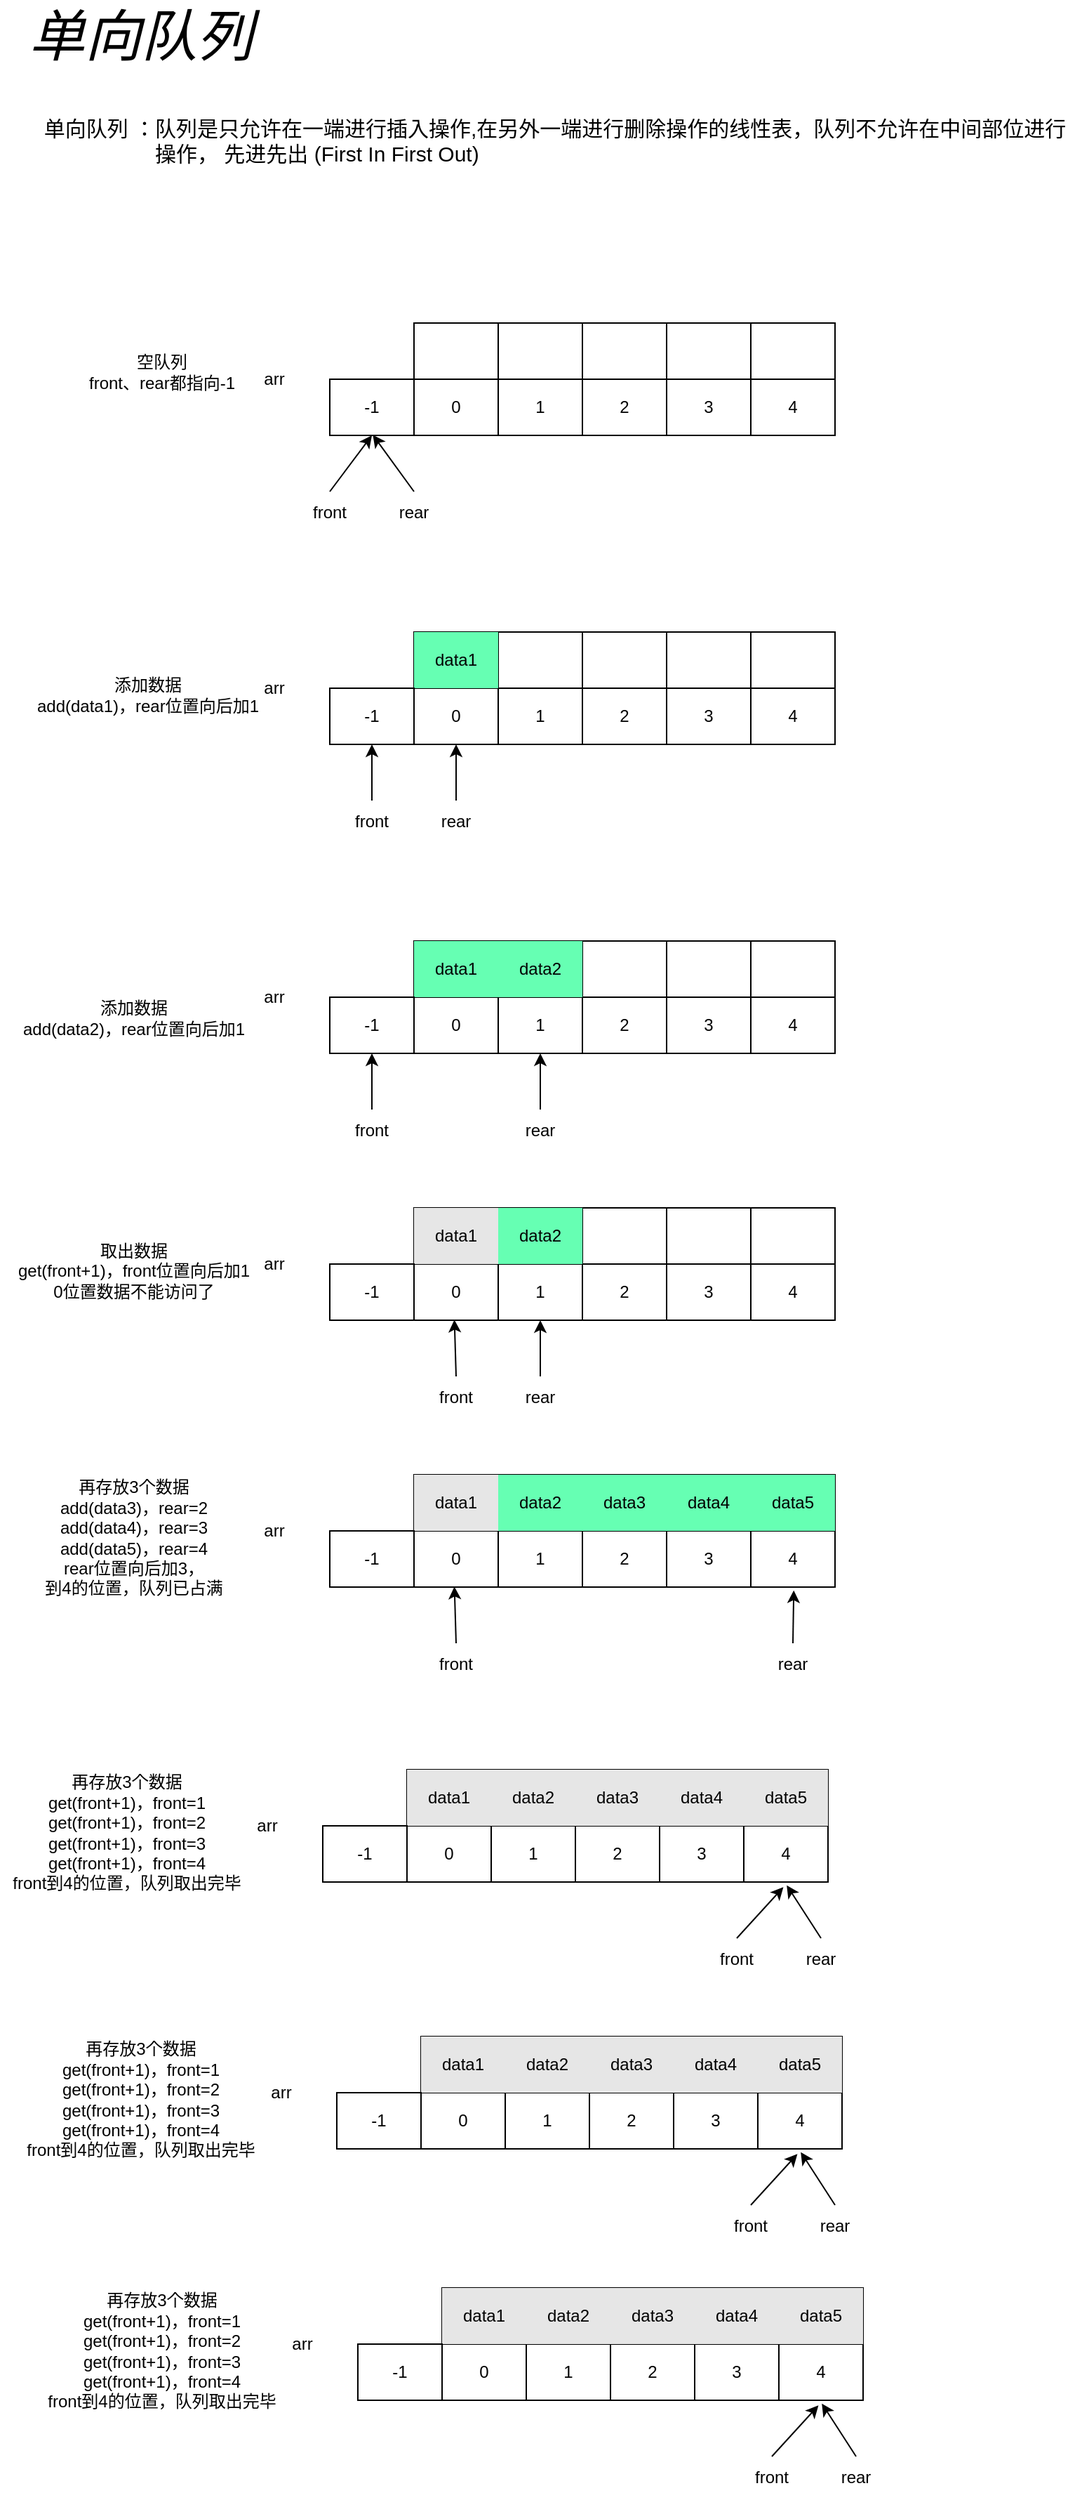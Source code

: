 <mxfile>
    <diagram id="dI9wAQy3VfSPn7DYQMEc" name="第 1 页">
        <mxGraphModel dx="1718" dy="1078" grid="1" gridSize="10" guides="1" tooltips="1" connect="1" arrows="1" fold="1" page="1" pageScale="1" pageWidth="827" pageHeight="1169" math="0" shadow="0">
            <root>
                <mxCell id="0"/>
                <mxCell id="1" parent="0"/>
                <object label="" id="41apcGKAr85ElvL8D0TB-105">
                    <mxCell style="shape=table;html=1;whiteSpace=wrap;startSize=0;container=1;collapsible=0;childLayout=tableLayout;labelBackgroundColor=none;labelBorderColor=none;fontColor=#FFFFFF;strokeColor=#000000;fillColor=#FFFFFF;" parent="1" vertex="1">
                        <mxGeometry x="320" y="280" width="300" height="80" as="geometry"/>
                    </mxCell>
                </object>
                <mxCell id="41apcGKAr85ElvL8D0TB-106" value="" style="shape=tableRow;horizontal=0;startSize=0;swimlaneHead=0;swimlaneBody=0;top=0;left=0;bottom=0;right=0;collapsible=0;dropTarget=0;fillColor=none;points=[[0,0.5],[1,0.5]];portConstraint=eastwest;labelBackgroundColor=none;labelBorderColor=none;fontColor=#FFFFFF;strokeColor=#FFFFFF;" parent="41apcGKAr85ElvL8D0TB-105" vertex="1">
                    <mxGeometry width="300" height="40" as="geometry"/>
                </mxCell>
                <mxCell id="41apcGKAr85ElvL8D0TB-107" value="" style="shape=partialRectangle;html=1;whiteSpace=wrap;connectable=0;fillColor=none;top=0;left=0;bottom=0;right=0;overflow=hidden;labelBackgroundColor=none;labelBorderColor=none;fontColor=#000000;strokeColor=#FFFFFF;" parent="41apcGKAr85ElvL8D0TB-106" vertex="1">
                    <mxGeometry width="60" height="40" as="geometry">
                        <mxRectangle width="60" height="40" as="alternateBounds"/>
                    </mxGeometry>
                </mxCell>
                <mxCell id="41apcGKAr85ElvL8D0TB-108" value="" style="shape=partialRectangle;html=1;whiteSpace=wrap;connectable=0;fillColor=none;top=0;left=0;bottom=0;right=0;overflow=hidden;labelBackgroundColor=none;labelBorderColor=none;fontColor=#000000;strokeColor=#FFFFFF;" parent="41apcGKAr85ElvL8D0TB-106" vertex="1">
                    <mxGeometry x="60" width="60" height="40" as="geometry">
                        <mxRectangle width="60" height="40" as="alternateBounds"/>
                    </mxGeometry>
                </mxCell>
                <mxCell id="41apcGKAr85ElvL8D0TB-109" value="" style="shape=partialRectangle;html=1;whiteSpace=wrap;connectable=0;fillColor=none;top=0;left=0;bottom=0;right=0;overflow=hidden;labelBackgroundColor=none;labelBorderColor=none;fontColor=#000000;strokeColor=#FFFFFF;" parent="41apcGKAr85ElvL8D0TB-106" vertex="1">
                    <mxGeometry x="120" width="60" height="40" as="geometry">
                        <mxRectangle width="60" height="40" as="alternateBounds"/>
                    </mxGeometry>
                </mxCell>
                <mxCell id="41apcGKAr85ElvL8D0TB-119" style="shape=partialRectangle;html=1;whiteSpace=wrap;connectable=0;fillColor=none;top=0;left=0;bottom=0;right=0;overflow=hidden;labelBackgroundColor=none;labelBorderColor=none;fontColor=#000000;strokeColor=#FFFFFF;" parent="41apcGKAr85ElvL8D0TB-106" vertex="1">
                    <mxGeometry x="180" width="60" height="40" as="geometry">
                        <mxRectangle width="60" height="40" as="alternateBounds"/>
                    </mxGeometry>
                </mxCell>
                <mxCell id="41apcGKAr85ElvL8D0TB-118" style="shape=partialRectangle;html=1;whiteSpace=wrap;connectable=0;fillColor=none;top=0;left=0;bottom=0;right=0;overflow=hidden;labelBackgroundColor=none;labelBorderColor=none;fontColor=#000000;strokeColor=#FFFFFF;" parent="41apcGKAr85ElvL8D0TB-106" vertex="1">
                    <mxGeometry x="240" width="60" height="40" as="geometry">
                        <mxRectangle width="60" height="40" as="alternateBounds"/>
                    </mxGeometry>
                </mxCell>
                <mxCell id="41apcGKAr85ElvL8D0TB-137" style="shape=tableRow;horizontal=0;startSize=0;swimlaneHead=0;swimlaneBody=0;top=0;left=0;bottom=0;right=0;collapsible=0;dropTarget=0;fillColor=none;points=[[0,0.5],[1,0.5]];portConstraint=eastwest;labelBackgroundColor=none;labelBorderColor=none;fontColor=#FFFFFF;strokeColor=#FFFFFF;" parent="41apcGKAr85ElvL8D0TB-105" vertex="1">
                    <mxGeometry y="40" width="300" height="40" as="geometry"/>
                </mxCell>
                <mxCell id="41apcGKAr85ElvL8D0TB-138" value="0" style="shape=partialRectangle;html=1;whiteSpace=wrap;connectable=0;fillColor=none;top=0;left=0;bottom=0;right=0;overflow=hidden;labelBackgroundColor=none;labelBorderColor=none;fontColor=#000000;strokeColor=#FFFFFF;" parent="41apcGKAr85ElvL8D0TB-137" vertex="1">
                    <mxGeometry width="60" height="40" as="geometry">
                        <mxRectangle width="60" height="40" as="alternateBounds"/>
                    </mxGeometry>
                </mxCell>
                <mxCell id="41apcGKAr85ElvL8D0TB-139" value="1" style="shape=partialRectangle;html=1;whiteSpace=wrap;connectable=0;fillColor=none;top=0;left=0;bottom=0;right=0;overflow=hidden;labelBackgroundColor=none;labelBorderColor=none;fontColor=#000000;strokeColor=#FFFFFF;" parent="41apcGKAr85ElvL8D0TB-137" vertex="1">
                    <mxGeometry x="60" width="60" height="40" as="geometry">
                        <mxRectangle width="60" height="40" as="alternateBounds"/>
                    </mxGeometry>
                </mxCell>
                <mxCell id="41apcGKAr85ElvL8D0TB-140" value="2" style="shape=partialRectangle;html=1;whiteSpace=wrap;connectable=0;fillColor=none;top=0;left=0;bottom=0;right=0;overflow=hidden;labelBackgroundColor=none;labelBorderColor=none;fontColor=#000000;strokeColor=#FFFFFF;" parent="41apcGKAr85ElvL8D0TB-137" vertex="1">
                    <mxGeometry x="120" width="60" height="40" as="geometry">
                        <mxRectangle width="60" height="40" as="alternateBounds"/>
                    </mxGeometry>
                </mxCell>
                <mxCell id="41apcGKAr85ElvL8D0TB-141" value="3" style="shape=partialRectangle;html=1;whiteSpace=wrap;connectable=0;fillColor=none;top=0;left=0;bottom=0;right=0;overflow=hidden;labelBackgroundColor=none;labelBorderColor=none;fontColor=#000000;strokeColor=#FFFFFF;" parent="41apcGKAr85ElvL8D0TB-137" vertex="1">
                    <mxGeometry x="180" width="60" height="40" as="geometry">
                        <mxRectangle width="60" height="40" as="alternateBounds"/>
                    </mxGeometry>
                </mxCell>
                <mxCell id="41apcGKAr85ElvL8D0TB-142" value="4" style="shape=partialRectangle;html=1;whiteSpace=wrap;connectable=0;fillColor=none;top=0;left=0;bottom=0;right=0;overflow=hidden;labelBackgroundColor=none;labelBorderColor=none;fontColor=#000000;strokeColor=#FFFFFF;" parent="41apcGKAr85ElvL8D0TB-137" vertex="1">
                    <mxGeometry x="240" width="60" height="40" as="geometry">
                        <mxRectangle width="60" height="40" as="alternateBounds"/>
                    </mxGeometry>
                </mxCell>
                <mxCell id="41apcGKAr85ElvL8D0TB-120" value="rear" style="text;html=1;strokeColor=none;fillColor=none;align=center;verticalAlign=middle;whiteSpace=wrap;rounded=0;labelBackgroundColor=none;labelBorderColor=none;fontColor=#000000;" parent="1" vertex="1">
                    <mxGeometry x="290" y="400" width="60" height="30" as="geometry"/>
                </mxCell>
                <mxCell id="41apcGKAr85ElvL8D0TB-121" value="front" style="text;html=1;strokeColor=none;fillColor=none;align=center;verticalAlign=middle;whiteSpace=wrap;rounded=0;labelBackgroundColor=none;labelBorderColor=none;fontColor=#000000;" parent="1" vertex="1">
                    <mxGeometry x="230" y="400" width="60" height="30" as="geometry"/>
                </mxCell>
                <mxCell id="41apcGKAr85ElvL8D0TB-123" value="" style="endArrow=classic;html=1;rounded=0;fontColor=#000000;exitX=0.5;exitY=0;exitDx=0;exitDy=0;" parent="1" source="41apcGKAr85ElvL8D0TB-121" edge="1">
                    <mxGeometry width="50" height="50" relative="1" as="geometry">
                        <mxPoint x="440" y="670" as="sourcePoint"/>
                        <mxPoint x="290" y="360" as="targetPoint"/>
                    </mxGeometry>
                </mxCell>
                <mxCell id="41apcGKAr85ElvL8D0TB-124" value="" style="endArrow=classic;html=1;rounded=0;fontColor=#000000;exitX=0.5;exitY=0;exitDx=0;exitDy=0;entryX=0.511;entryY=0.992;entryDx=0;entryDy=0;entryPerimeter=0;" parent="1" source="41apcGKAr85ElvL8D0TB-120" target="41apcGKAr85ElvL8D0TB-144" edge="1">
                    <mxGeometry width="50" height="50" relative="1" as="geometry">
                        <mxPoint x="440" y="670" as="sourcePoint"/>
                        <mxPoint x="220" y="350" as="targetPoint"/>
                    </mxGeometry>
                </mxCell>
                <object label="" id="41apcGKAr85ElvL8D0TB-143">
                    <mxCell style="shape=table;html=1;whiteSpace=wrap;startSize=0;container=1;collapsible=0;childLayout=tableLayout;labelBackgroundColor=none;labelBorderColor=none;fontColor=#FFFFFF;strokeColor=#000000;fillColor=#FFFFFF;" parent="1" vertex="1">
                        <mxGeometry x="260" y="320" width="60" height="40" as="geometry"/>
                    </mxCell>
                </object>
                <mxCell id="41apcGKAr85ElvL8D0TB-144" value="" style="shape=tableRow;horizontal=0;startSize=0;swimlaneHead=0;swimlaneBody=0;top=0;left=0;bottom=0;right=0;collapsible=0;dropTarget=0;fillColor=none;points=[[0,0.5],[1,0.5]];portConstraint=eastwest;labelBackgroundColor=none;labelBorderColor=none;fontColor=#FFFFFF;strokeColor=#FFFFFF;" parent="41apcGKAr85ElvL8D0TB-143" vertex="1">
                    <mxGeometry width="60" height="40" as="geometry"/>
                </mxCell>
                <mxCell id="41apcGKAr85ElvL8D0TB-145" value="-1" style="shape=partialRectangle;html=1;whiteSpace=wrap;connectable=0;fillColor=none;top=0;left=0;bottom=0;right=0;overflow=hidden;labelBackgroundColor=none;labelBorderColor=none;fontColor=#000000;strokeColor=#FFFFFF;" parent="41apcGKAr85ElvL8D0TB-144" vertex="1">
                    <mxGeometry width="60" height="40" as="geometry">
                        <mxRectangle width="60" height="40" as="alternateBounds"/>
                    </mxGeometry>
                </mxCell>
                <mxCell id="41apcGKAr85ElvL8D0TB-157" value="空队列&lt;br&gt;front、rear都指向-1" style="text;html=1;align=center;verticalAlign=middle;resizable=0;points=[];autosize=1;strokeColor=none;fillColor=none;fontColor=#000000;" parent="1" vertex="1">
                    <mxGeometry x="80" y="300" width="120" height="30" as="geometry"/>
                </mxCell>
                <object label="" id="41apcGKAr85ElvL8D0TB-158">
                    <mxCell style="shape=table;html=1;whiteSpace=wrap;startSize=0;container=1;collapsible=0;childLayout=tableLayout;labelBackgroundColor=none;labelBorderColor=none;fontColor=#FFFFFF;strokeColor=#000000;fillColor=#FFFFFF;" parent="1" vertex="1">
                        <mxGeometry x="320" y="500" width="300" height="80" as="geometry"/>
                    </mxCell>
                </object>
                <mxCell id="41apcGKAr85ElvL8D0TB-159" value="" style="shape=tableRow;horizontal=0;startSize=0;swimlaneHead=0;swimlaneBody=0;top=0;left=0;bottom=0;right=0;collapsible=0;dropTarget=0;fillColor=none;points=[[0,0.5],[1,0.5]];portConstraint=eastwest;labelBackgroundColor=none;labelBorderColor=none;fontColor=#FFFFFF;strokeColor=#FFFFFF;" parent="41apcGKAr85ElvL8D0TB-158" vertex="1">
                    <mxGeometry width="300" height="40" as="geometry"/>
                </mxCell>
                <mxCell id="41apcGKAr85ElvL8D0TB-160" value="data1" style="shape=partialRectangle;html=1;whiteSpace=wrap;connectable=0;fillColor=#66FFB3;top=0;left=0;bottom=0;right=0;overflow=hidden;labelBackgroundColor=none;labelBorderColor=none;fontColor=#000000;strokeColor=#FFFFFF;" parent="41apcGKAr85ElvL8D0TB-159" vertex="1">
                    <mxGeometry width="60" height="40" as="geometry">
                        <mxRectangle width="60" height="40" as="alternateBounds"/>
                    </mxGeometry>
                </mxCell>
                <mxCell id="41apcGKAr85ElvL8D0TB-161" value="" style="shape=partialRectangle;html=1;whiteSpace=wrap;connectable=0;fillColor=none;top=0;left=0;bottom=0;right=0;overflow=hidden;labelBackgroundColor=none;labelBorderColor=none;fontColor=#000000;strokeColor=#FFFFFF;" parent="41apcGKAr85ElvL8D0TB-159" vertex="1">
                    <mxGeometry x="60" width="60" height="40" as="geometry">
                        <mxRectangle width="60" height="40" as="alternateBounds"/>
                    </mxGeometry>
                </mxCell>
                <mxCell id="41apcGKAr85ElvL8D0TB-162" value="" style="shape=partialRectangle;html=1;whiteSpace=wrap;connectable=0;fillColor=none;top=0;left=0;bottom=0;right=0;overflow=hidden;labelBackgroundColor=none;labelBorderColor=none;fontColor=#000000;strokeColor=#FFFFFF;" parent="41apcGKAr85ElvL8D0TB-159" vertex="1">
                    <mxGeometry x="120" width="60" height="40" as="geometry">
                        <mxRectangle width="60" height="40" as="alternateBounds"/>
                    </mxGeometry>
                </mxCell>
                <mxCell id="41apcGKAr85ElvL8D0TB-163" style="shape=partialRectangle;html=1;whiteSpace=wrap;connectable=0;fillColor=none;top=0;left=0;bottom=0;right=0;overflow=hidden;labelBackgroundColor=none;labelBorderColor=none;fontColor=#000000;strokeColor=#FFFFFF;" parent="41apcGKAr85ElvL8D0TB-159" vertex="1">
                    <mxGeometry x="180" width="60" height="40" as="geometry">
                        <mxRectangle width="60" height="40" as="alternateBounds"/>
                    </mxGeometry>
                </mxCell>
                <mxCell id="41apcGKAr85ElvL8D0TB-164" style="shape=partialRectangle;html=1;whiteSpace=wrap;connectable=0;fillColor=none;top=0;left=0;bottom=0;right=0;overflow=hidden;labelBackgroundColor=none;labelBorderColor=none;fontColor=#000000;strokeColor=#FFFFFF;" parent="41apcGKAr85ElvL8D0TB-159" vertex="1">
                    <mxGeometry x="240" width="60" height="40" as="geometry">
                        <mxRectangle width="60" height="40" as="alternateBounds"/>
                    </mxGeometry>
                </mxCell>
                <mxCell id="41apcGKAr85ElvL8D0TB-165" style="shape=tableRow;horizontal=0;startSize=0;swimlaneHead=0;swimlaneBody=0;top=0;left=0;bottom=0;right=0;collapsible=0;dropTarget=0;fillColor=none;points=[[0,0.5],[1,0.5]];portConstraint=eastwest;labelBackgroundColor=none;labelBorderColor=none;fontColor=#FFFFFF;strokeColor=#FFFFFF;" parent="41apcGKAr85ElvL8D0TB-158" vertex="1">
                    <mxGeometry y="40" width="300" height="40" as="geometry"/>
                </mxCell>
                <mxCell id="41apcGKAr85ElvL8D0TB-166" value="0" style="shape=partialRectangle;html=1;whiteSpace=wrap;connectable=0;fillColor=none;top=0;left=0;bottom=0;right=0;overflow=hidden;labelBackgroundColor=none;labelBorderColor=none;fontColor=#000000;strokeColor=#FFFFFF;" parent="41apcGKAr85ElvL8D0TB-165" vertex="1">
                    <mxGeometry width="60" height="40" as="geometry">
                        <mxRectangle width="60" height="40" as="alternateBounds"/>
                    </mxGeometry>
                </mxCell>
                <mxCell id="41apcGKAr85ElvL8D0TB-167" value="1" style="shape=partialRectangle;html=1;whiteSpace=wrap;connectable=0;fillColor=none;top=0;left=0;bottom=0;right=0;overflow=hidden;labelBackgroundColor=none;labelBorderColor=none;fontColor=#000000;strokeColor=#FFFFFF;" parent="41apcGKAr85ElvL8D0TB-165" vertex="1">
                    <mxGeometry x="60" width="60" height="40" as="geometry">
                        <mxRectangle width="60" height="40" as="alternateBounds"/>
                    </mxGeometry>
                </mxCell>
                <mxCell id="41apcGKAr85ElvL8D0TB-168" value="2" style="shape=partialRectangle;html=1;whiteSpace=wrap;connectable=0;fillColor=none;top=0;left=0;bottom=0;right=0;overflow=hidden;labelBackgroundColor=none;labelBorderColor=none;fontColor=#000000;strokeColor=#FFFFFF;" parent="41apcGKAr85ElvL8D0TB-165" vertex="1">
                    <mxGeometry x="120" width="60" height="40" as="geometry">
                        <mxRectangle width="60" height="40" as="alternateBounds"/>
                    </mxGeometry>
                </mxCell>
                <mxCell id="41apcGKAr85ElvL8D0TB-169" value="3" style="shape=partialRectangle;html=1;whiteSpace=wrap;connectable=0;fillColor=none;top=0;left=0;bottom=0;right=0;overflow=hidden;labelBackgroundColor=none;labelBorderColor=none;fontColor=#000000;strokeColor=#FFFFFF;" parent="41apcGKAr85ElvL8D0TB-165" vertex="1">
                    <mxGeometry x="180" width="60" height="40" as="geometry">
                        <mxRectangle width="60" height="40" as="alternateBounds"/>
                    </mxGeometry>
                </mxCell>
                <mxCell id="41apcGKAr85ElvL8D0TB-170" value="4" style="shape=partialRectangle;html=1;whiteSpace=wrap;connectable=0;fillColor=none;top=0;left=0;bottom=0;right=0;overflow=hidden;labelBackgroundColor=none;labelBorderColor=none;fontColor=#000000;strokeColor=#FFFFFF;" parent="41apcGKAr85ElvL8D0TB-165" vertex="1">
                    <mxGeometry x="240" width="60" height="40" as="geometry">
                        <mxRectangle width="60" height="40" as="alternateBounds"/>
                    </mxGeometry>
                </mxCell>
                <mxCell id="41apcGKAr85ElvL8D0TB-171" value="rear" style="text;html=1;strokeColor=none;fillColor=none;align=center;verticalAlign=middle;whiteSpace=wrap;rounded=0;labelBackgroundColor=none;labelBorderColor=none;fontColor=#000000;" parent="1" vertex="1">
                    <mxGeometry x="320" y="620" width="60" height="30" as="geometry"/>
                </mxCell>
                <mxCell id="41apcGKAr85ElvL8D0TB-172" value="front" style="text;html=1;strokeColor=none;fillColor=none;align=center;verticalAlign=middle;whiteSpace=wrap;rounded=0;labelBackgroundColor=none;labelBorderColor=none;fontColor=#000000;" parent="1" vertex="1">
                    <mxGeometry x="260" y="620" width="60" height="30" as="geometry"/>
                </mxCell>
                <mxCell id="41apcGKAr85ElvL8D0TB-173" value="" style="endArrow=classic;html=1;rounded=0;fontColor=#000000;exitX=0.5;exitY=0;exitDx=0;exitDy=0;" parent="1" source="41apcGKAr85ElvL8D0TB-172" edge="1">
                    <mxGeometry width="50" height="50" relative="1" as="geometry">
                        <mxPoint x="440" y="890" as="sourcePoint"/>
                        <mxPoint x="290" y="580" as="targetPoint"/>
                    </mxGeometry>
                </mxCell>
                <mxCell id="41apcGKAr85ElvL8D0TB-174" value="" style="endArrow=classic;html=1;rounded=0;fontColor=#000000;exitX=0.5;exitY=0;exitDx=0;exitDy=0;" parent="1" source="41apcGKAr85ElvL8D0TB-171" edge="1">
                    <mxGeometry width="50" height="50" relative="1" as="geometry">
                        <mxPoint x="440" y="890" as="sourcePoint"/>
                        <mxPoint x="350" y="580" as="targetPoint"/>
                    </mxGeometry>
                </mxCell>
                <object label="" id="41apcGKAr85ElvL8D0TB-175">
                    <mxCell style="shape=table;html=1;whiteSpace=wrap;startSize=0;container=1;collapsible=0;childLayout=tableLayout;labelBackgroundColor=none;labelBorderColor=none;fontColor=#FFFFFF;strokeColor=#000000;fillColor=#FFFFFF;" parent="1" vertex="1">
                        <mxGeometry x="260" y="540" width="60" height="40" as="geometry"/>
                    </mxCell>
                </object>
                <mxCell id="41apcGKAr85ElvL8D0TB-176" value="" style="shape=tableRow;horizontal=0;startSize=0;swimlaneHead=0;swimlaneBody=0;top=0;left=0;bottom=0;right=0;collapsible=0;dropTarget=0;fillColor=none;points=[[0,0.5],[1,0.5]];portConstraint=eastwest;labelBackgroundColor=none;labelBorderColor=none;fontColor=#FFFFFF;strokeColor=#FFFFFF;" parent="41apcGKAr85ElvL8D0TB-175" vertex="1">
                    <mxGeometry width="60" height="40" as="geometry"/>
                </mxCell>
                <mxCell id="41apcGKAr85ElvL8D0TB-177" value="-1" style="shape=partialRectangle;html=1;whiteSpace=wrap;connectable=0;fillColor=none;top=0;left=0;bottom=0;right=0;overflow=hidden;labelBackgroundColor=none;labelBorderColor=none;fontColor=#000000;strokeColor=#FFFFFF;" parent="41apcGKAr85ElvL8D0TB-176" vertex="1">
                    <mxGeometry width="60" height="40" as="geometry">
                        <mxRectangle width="60" height="40" as="alternateBounds"/>
                    </mxGeometry>
                </mxCell>
                <mxCell id="41apcGKAr85ElvL8D0TB-178" value="添加数据&lt;br&gt;add(data1)，rear位置向后加1" style="text;html=1;align=center;verticalAlign=middle;resizable=0;points=[];autosize=1;strokeColor=none;fillColor=none;fontColor=#000000;" parent="1" vertex="1">
                    <mxGeometry x="45" y="530" width="170" height="30" as="geometry"/>
                </mxCell>
                <object label="" id="41apcGKAr85ElvL8D0TB-179">
                    <mxCell style="shape=table;html=1;whiteSpace=wrap;startSize=0;container=1;collapsible=0;childLayout=tableLayout;labelBackgroundColor=none;labelBorderColor=none;fontColor=#FFFFFF;strokeColor=#000000;fillColor=#FFFFFF;" parent="1" vertex="1">
                        <mxGeometry x="320" y="720" width="300" height="80" as="geometry"/>
                    </mxCell>
                </object>
                <mxCell id="41apcGKAr85ElvL8D0TB-180" value="" style="shape=tableRow;horizontal=0;startSize=0;swimlaneHead=0;swimlaneBody=0;top=0;left=0;bottom=0;right=0;collapsible=0;dropTarget=0;fillColor=none;points=[[0,0.5],[1,0.5]];portConstraint=eastwest;labelBackgroundColor=none;labelBorderColor=none;fontColor=#FFFFFF;strokeColor=#FFFFFF;" parent="41apcGKAr85ElvL8D0TB-179" vertex="1">
                    <mxGeometry width="300" height="40" as="geometry"/>
                </mxCell>
                <mxCell id="41apcGKAr85ElvL8D0TB-181" value="data1" style="shape=partialRectangle;html=1;whiteSpace=wrap;connectable=0;fillColor=#66FFB3;top=0;left=0;bottom=0;right=0;overflow=hidden;labelBackgroundColor=none;labelBorderColor=none;fontColor=#000000;strokeColor=default;" parent="41apcGKAr85ElvL8D0TB-180" vertex="1">
                    <mxGeometry width="60" height="40" as="geometry">
                        <mxRectangle width="60" height="40" as="alternateBounds"/>
                    </mxGeometry>
                </mxCell>
                <mxCell id="41apcGKAr85ElvL8D0TB-182" value="data2" style="shape=partialRectangle;html=1;whiteSpace=wrap;connectable=0;fillColor=#66FFB3;top=0;left=0;bottom=0;right=0;overflow=hidden;labelBackgroundColor=none;labelBorderColor=none;fontColor=#000000;strokeColor=#000000;" parent="41apcGKAr85ElvL8D0TB-180" vertex="1">
                    <mxGeometry x="60" width="60" height="40" as="geometry">
                        <mxRectangle width="60" height="40" as="alternateBounds"/>
                    </mxGeometry>
                </mxCell>
                <mxCell id="41apcGKAr85ElvL8D0TB-183" value="" style="shape=partialRectangle;html=1;whiteSpace=wrap;connectable=0;fillColor=none;top=0;left=0;bottom=0;right=0;overflow=hidden;labelBackgroundColor=none;labelBorderColor=none;fontColor=#000000;strokeColor=#FFFFFF;" parent="41apcGKAr85ElvL8D0TB-180" vertex="1">
                    <mxGeometry x="120" width="60" height="40" as="geometry">
                        <mxRectangle width="60" height="40" as="alternateBounds"/>
                    </mxGeometry>
                </mxCell>
                <mxCell id="41apcGKAr85ElvL8D0TB-184" style="shape=partialRectangle;html=1;whiteSpace=wrap;connectable=0;fillColor=none;top=0;left=0;bottom=0;right=0;overflow=hidden;labelBackgroundColor=none;labelBorderColor=none;fontColor=#000000;strokeColor=#FFFFFF;" parent="41apcGKAr85ElvL8D0TB-180" vertex="1">
                    <mxGeometry x="180" width="60" height="40" as="geometry">
                        <mxRectangle width="60" height="40" as="alternateBounds"/>
                    </mxGeometry>
                </mxCell>
                <mxCell id="41apcGKAr85ElvL8D0TB-185" style="shape=partialRectangle;html=1;whiteSpace=wrap;connectable=0;fillColor=none;top=0;left=0;bottom=0;right=0;overflow=hidden;labelBackgroundColor=none;labelBorderColor=none;fontColor=#000000;strokeColor=#FFFFFF;" parent="41apcGKAr85ElvL8D0TB-180" vertex="1">
                    <mxGeometry x="240" width="60" height="40" as="geometry">
                        <mxRectangle width="60" height="40" as="alternateBounds"/>
                    </mxGeometry>
                </mxCell>
                <mxCell id="41apcGKAr85ElvL8D0TB-186" style="shape=tableRow;horizontal=0;startSize=0;swimlaneHead=0;swimlaneBody=0;top=0;left=0;bottom=0;right=0;collapsible=0;dropTarget=0;fillColor=none;points=[[0,0.5],[1,0.5]];portConstraint=eastwest;labelBackgroundColor=none;labelBorderColor=none;fontColor=#FFFFFF;strokeColor=#FFFFFF;" parent="41apcGKAr85ElvL8D0TB-179" vertex="1">
                    <mxGeometry y="40" width="300" height="40" as="geometry"/>
                </mxCell>
                <mxCell id="41apcGKAr85ElvL8D0TB-187" value="0" style="shape=partialRectangle;html=1;whiteSpace=wrap;connectable=0;fillColor=none;top=0;left=0;bottom=0;right=0;overflow=hidden;labelBackgroundColor=none;labelBorderColor=none;fontColor=#000000;strokeColor=#FFFFFF;" parent="41apcGKAr85ElvL8D0TB-186" vertex="1">
                    <mxGeometry width="60" height="40" as="geometry">
                        <mxRectangle width="60" height="40" as="alternateBounds"/>
                    </mxGeometry>
                </mxCell>
                <mxCell id="41apcGKAr85ElvL8D0TB-188" value="1" style="shape=partialRectangle;html=1;whiteSpace=wrap;connectable=0;fillColor=none;top=0;left=0;bottom=0;right=0;overflow=hidden;labelBackgroundColor=none;labelBorderColor=none;fontColor=#000000;strokeColor=#FFFFFF;" parent="41apcGKAr85ElvL8D0TB-186" vertex="1">
                    <mxGeometry x="60" width="60" height="40" as="geometry">
                        <mxRectangle width="60" height="40" as="alternateBounds"/>
                    </mxGeometry>
                </mxCell>
                <mxCell id="41apcGKAr85ElvL8D0TB-189" value="2" style="shape=partialRectangle;html=1;whiteSpace=wrap;connectable=0;fillColor=none;top=0;left=0;bottom=0;right=0;overflow=hidden;labelBackgroundColor=none;labelBorderColor=none;fontColor=#000000;strokeColor=#FFFFFF;" parent="41apcGKAr85ElvL8D0TB-186" vertex="1">
                    <mxGeometry x="120" width="60" height="40" as="geometry">
                        <mxRectangle width="60" height="40" as="alternateBounds"/>
                    </mxGeometry>
                </mxCell>
                <mxCell id="41apcGKAr85ElvL8D0TB-190" value="3" style="shape=partialRectangle;html=1;whiteSpace=wrap;connectable=0;fillColor=none;top=0;left=0;bottom=0;right=0;overflow=hidden;labelBackgroundColor=none;labelBorderColor=none;fontColor=#000000;strokeColor=#FFFFFF;" parent="41apcGKAr85ElvL8D0TB-186" vertex="1">
                    <mxGeometry x="180" width="60" height="40" as="geometry">
                        <mxRectangle width="60" height="40" as="alternateBounds"/>
                    </mxGeometry>
                </mxCell>
                <mxCell id="41apcGKAr85ElvL8D0TB-191" value="4" style="shape=partialRectangle;html=1;whiteSpace=wrap;connectable=0;fillColor=none;top=0;left=0;bottom=0;right=0;overflow=hidden;labelBackgroundColor=none;labelBorderColor=none;fontColor=#000000;strokeColor=#FFFFFF;" parent="41apcGKAr85ElvL8D0TB-186" vertex="1">
                    <mxGeometry x="240" width="60" height="40" as="geometry">
                        <mxRectangle width="60" height="40" as="alternateBounds"/>
                    </mxGeometry>
                </mxCell>
                <mxCell id="41apcGKAr85ElvL8D0TB-192" value="rear" style="text;html=1;strokeColor=none;fillColor=none;align=center;verticalAlign=middle;whiteSpace=wrap;rounded=0;labelBackgroundColor=none;labelBorderColor=none;fontColor=#000000;" parent="1" vertex="1">
                    <mxGeometry x="380" y="840" width="60" height="30" as="geometry"/>
                </mxCell>
                <mxCell id="41apcGKAr85ElvL8D0TB-193" value="front" style="text;html=1;strokeColor=none;fillColor=none;align=center;verticalAlign=middle;whiteSpace=wrap;rounded=0;labelBackgroundColor=none;labelBorderColor=none;fontColor=#000000;" parent="1" vertex="1">
                    <mxGeometry x="260" y="840" width="60" height="30" as="geometry"/>
                </mxCell>
                <mxCell id="41apcGKAr85ElvL8D0TB-194" value="" style="endArrow=classic;html=1;rounded=0;fontColor=#000000;exitX=0.5;exitY=0;exitDx=0;exitDy=0;" parent="1" source="41apcGKAr85ElvL8D0TB-193" edge="1">
                    <mxGeometry width="50" height="50" relative="1" as="geometry">
                        <mxPoint x="440" y="1110" as="sourcePoint"/>
                        <mxPoint x="290" y="800" as="targetPoint"/>
                    </mxGeometry>
                </mxCell>
                <mxCell id="41apcGKAr85ElvL8D0TB-195" value="" style="endArrow=classic;html=1;rounded=0;fontColor=#000000;exitX=0.5;exitY=0;exitDx=0;exitDy=0;" parent="1" source="41apcGKAr85ElvL8D0TB-192" edge="1">
                    <mxGeometry width="50" height="50" relative="1" as="geometry">
                        <mxPoint x="500" y="1110" as="sourcePoint"/>
                        <mxPoint x="410" y="800" as="targetPoint"/>
                    </mxGeometry>
                </mxCell>
                <object label="" id="41apcGKAr85ElvL8D0TB-196">
                    <mxCell style="shape=table;html=1;whiteSpace=wrap;startSize=0;container=1;collapsible=0;childLayout=tableLayout;labelBackgroundColor=none;labelBorderColor=none;fontColor=#FFFFFF;strokeColor=#000000;fillColor=#FFFFFF;" parent="1" vertex="1">
                        <mxGeometry x="260" y="760" width="60" height="40" as="geometry"/>
                    </mxCell>
                </object>
                <mxCell id="41apcGKAr85ElvL8D0TB-197" value="" style="shape=tableRow;horizontal=0;startSize=0;swimlaneHead=0;swimlaneBody=0;top=0;left=0;bottom=0;right=0;collapsible=0;dropTarget=0;fillColor=none;points=[[0,0.5],[1,0.5]];portConstraint=eastwest;labelBackgroundColor=none;labelBorderColor=none;fontColor=#FFFFFF;strokeColor=#FFFFFF;" parent="41apcGKAr85ElvL8D0TB-196" vertex="1">
                    <mxGeometry width="60" height="40" as="geometry"/>
                </mxCell>
                <mxCell id="41apcGKAr85ElvL8D0TB-198" value="-1" style="shape=partialRectangle;html=1;whiteSpace=wrap;connectable=0;fillColor=none;top=0;left=0;bottom=0;right=0;overflow=hidden;labelBackgroundColor=none;labelBorderColor=none;fontColor=#000000;strokeColor=#FFFFFF;" parent="41apcGKAr85ElvL8D0TB-197" vertex="1">
                    <mxGeometry width="60" height="40" as="geometry">
                        <mxRectangle width="60" height="40" as="alternateBounds"/>
                    </mxGeometry>
                </mxCell>
                <mxCell id="41apcGKAr85ElvL8D0TB-199" value="添加数据&lt;br&gt;add(data2)，rear位置向后加1" style="text;html=1;align=center;verticalAlign=middle;resizable=0;points=[];autosize=1;strokeColor=none;fillColor=none;fontColor=#000000;" parent="1" vertex="1">
                    <mxGeometry x="35" y="760" width="170" height="30" as="geometry"/>
                </mxCell>
                <mxCell id="41apcGKAr85ElvL8D0TB-200" value="arr" style="text;html=1;align=center;verticalAlign=middle;resizable=0;points=[];autosize=1;strokeColor=none;fillColor=none;fontColor=#000000;" parent="1" vertex="1">
                    <mxGeometry x="205" y="310" width="30" height="20" as="geometry"/>
                </mxCell>
                <mxCell id="41apcGKAr85ElvL8D0TB-201" value="arr" style="text;html=1;align=center;verticalAlign=middle;resizable=0;points=[];autosize=1;strokeColor=none;fillColor=none;fontColor=#000000;" parent="1" vertex="1">
                    <mxGeometry x="205" y="530" width="30" height="20" as="geometry"/>
                </mxCell>
                <mxCell id="41apcGKAr85ElvL8D0TB-202" value="arr" style="text;html=1;align=center;verticalAlign=middle;resizable=0;points=[];autosize=1;strokeColor=none;fillColor=none;fontColor=#000000;" parent="1" vertex="1">
                    <mxGeometry x="205" y="750" width="30" height="20" as="geometry"/>
                </mxCell>
                <object label="" id="41apcGKAr85ElvL8D0TB-203">
                    <mxCell style="shape=table;html=1;whiteSpace=wrap;startSize=0;container=1;collapsible=0;childLayout=tableLayout;labelBackgroundColor=none;labelBorderColor=none;fontColor=#FFFFFF;strokeColor=#000000;fillColor=#FFFFFF;" parent="1" vertex="1">
                        <mxGeometry x="320" y="910" width="300" height="80" as="geometry"/>
                    </mxCell>
                </object>
                <mxCell id="41apcGKAr85ElvL8D0TB-204" value="" style="shape=tableRow;horizontal=0;startSize=0;swimlaneHead=0;swimlaneBody=0;top=0;left=0;bottom=0;right=0;collapsible=0;dropTarget=0;fillColor=none;points=[[0,0.5],[1,0.5]];portConstraint=eastwest;labelBackgroundColor=none;labelBorderColor=none;fontColor=#FFFFFF;strokeColor=#FFFFFF;" parent="41apcGKAr85ElvL8D0TB-203" vertex="1">
                    <mxGeometry width="300" height="40" as="geometry"/>
                </mxCell>
                <mxCell id="41apcGKAr85ElvL8D0TB-205" value="data1" style="shape=partialRectangle;html=1;whiteSpace=wrap;connectable=0;fillColor=#E6E6E6;top=0;left=0;bottom=0;right=0;overflow=hidden;labelBackgroundColor=none;labelBorderColor=none;fontColor=#000000;strokeColor=default;" parent="41apcGKAr85ElvL8D0TB-204" vertex="1">
                    <mxGeometry width="60" height="40" as="geometry">
                        <mxRectangle width="60" height="40" as="alternateBounds"/>
                    </mxGeometry>
                </mxCell>
                <mxCell id="41apcGKAr85ElvL8D0TB-206" value="data2" style="shape=partialRectangle;html=1;whiteSpace=wrap;connectable=0;fillColor=#66FFB3;top=0;left=0;bottom=0;right=0;overflow=hidden;labelBackgroundColor=none;labelBorderColor=none;fontColor=#000000;strokeColor=#000000;" parent="41apcGKAr85ElvL8D0TB-204" vertex="1">
                    <mxGeometry x="60" width="60" height="40" as="geometry">
                        <mxRectangle width="60" height="40" as="alternateBounds"/>
                    </mxGeometry>
                </mxCell>
                <mxCell id="41apcGKAr85ElvL8D0TB-207" value="" style="shape=partialRectangle;html=1;whiteSpace=wrap;connectable=0;fillColor=none;top=0;left=0;bottom=0;right=0;overflow=hidden;labelBackgroundColor=none;labelBorderColor=none;fontColor=#000000;strokeColor=#FFFFFF;" parent="41apcGKAr85ElvL8D0TB-204" vertex="1">
                    <mxGeometry x="120" width="60" height="40" as="geometry">
                        <mxRectangle width="60" height="40" as="alternateBounds"/>
                    </mxGeometry>
                </mxCell>
                <mxCell id="41apcGKAr85ElvL8D0TB-208" style="shape=partialRectangle;html=1;whiteSpace=wrap;connectable=0;fillColor=none;top=0;left=0;bottom=0;right=0;overflow=hidden;labelBackgroundColor=none;labelBorderColor=none;fontColor=#000000;strokeColor=#FFFFFF;" parent="41apcGKAr85ElvL8D0TB-204" vertex="1">
                    <mxGeometry x="180" width="60" height="40" as="geometry">
                        <mxRectangle width="60" height="40" as="alternateBounds"/>
                    </mxGeometry>
                </mxCell>
                <mxCell id="41apcGKAr85ElvL8D0TB-209" style="shape=partialRectangle;html=1;whiteSpace=wrap;connectable=0;fillColor=none;top=0;left=0;bottom=0;right=0;overflow=hidden;labelBackgroundColor=none;labelBorderColor=none;fontColor=#000000;strokeColor=#FFFFFF;" parent="41apcGKAr85ElvL8D0TB-204" vertex="1">
                    <mxGeometry x="240" width="60" height="40" as="geometry">
                        <mxRectangle width="60" height="40" as="alternateBounds"/>
                    </mxGeometry>
                </mxCell>
                <mxCell id="41apcGKAr85ElvL8D0TB-210" style="shape=tableRow;horizontal=0;startSize=0;swimlaneHead=0;swimlaneBody=0;top=0;left=0;bottom=0;right=0;collapsible=0;dropTarget=0;fillColor=none;points=[[0,0.5],[1,0.5]];portConstraint=eastwest;labelBackgroundColor=none;labelBorderColor=none;fontColor=#FFFFFF;strokeColor=#FFFFFF;" parent="41apcGKAr85ElvL8D0TB-203" vertex="1">
                    <mxGeometry y="40" width="300" height="40" as="geometry"/>
                </mxCell>
                <mxCell id="41apcGKAr85ElvL8D0TB-211" value="0" style="shape=partialRectangle;html=1;whiteSpace=wrap;connectable=0;fillColor=none;top=0;left=0;bottom=0;right=0;overflow=hidden;labelBackgroundColor=none;labelBorderColor=none;fontColor=#000000;strokeColor=#FFFFFF;" parent="41apcGKAr85ElvL8D0TB-210" vertex="1">
                    <mxGeometry width="60" height="40" as="geometry">
                        <mxRectangle width="60" height="40" as="alternateBounds"/>
                    </mxGeometry>
                </mxCell>
                <mxCell id="41apcGKAr85ElvL8D0TB-212" value="1" style="shape=partialRectangle;html=1;whiteSpace=wrap;connectable=0;fillColor=none;top=0;left=0;bottom=0;right=0;overflow=hidden;labelBackgroundColor=none;labelBorderColor=none;fontColor=#000000;strokeColor=#FFFFFF;" parent="41apcGKAr85ElvL8D0TB-210" vertex="1">
                    <mxGeometry x="60" width="60" height="40" as="geometry">
                        <mxRectangle width="60" height="40" as="alternateBounds"/>
                    </mxGeometry>
                </mxCell>
                <mxCell id="41apcGKAr85ElvL8D0TB-213" value="2" style="shape=partialRectangle;html=1;whiteSpace=wrap;connectable=0;fillColor=none;top=0;left=0;bottom=0;right=0;overflow=hidden;labelBackgroundColor=none;labelBorderColor=none;fontColor=#000000;strokeColor=#FFFFFF;" parent="41apcGKAr85ElvL8D0TB-210" vertex="1">
                    <mxGeometry x="120" width="60" height="40" as="geometry">
                        <mxRectangle width="60" height="40" as="alternateBounds"/>
                    </mxGeometry>
                </mxCell>
                <mxCell id="41apcGKAr85ElvL8D0TB-214" value="3" style="shape=partialRectangle;html=1;whiteSpace=wrap;connectable=0;fillColor=none;top=0;left=0;bottom=0;right=0;overflow=hidden;labelBackgroundColor=none;labelBorderColor=none;fontColor=#000000;strokeColor=#FFFFFF;" parent="41apcGKAr85ElvL8D0TB-210" vertex="1">
                    <mxGeometry x="180" width="60" height="40" as="geometry">
                        <mxRectangle width="60" height="40" as="alternateBounds"/>
                    </mxGeometry>
                </mxCell>
                <mxCell id="41apcGKAr85ElvL8D0TB-215" value="4" style="shape=partialRectangle;html=1;whiteSpace=wrap;connectable=0;fillColor=none;top=0;left=0;bottom=0;right=0;overflow=hidden;labelBackgroundColor=none;labelBorderColor=none;fontColor=#000000;strokeColor=#FFFFFF;" parent="41apcGKAr85ElvL8D0TB-210" vertex="1">
                    <mxGeometry x="240" width="60" height="40" as="geometry">
                        <mxRectangle width="60" height="40" as="alternateBounds"/>
                    </mxGeometry>
                </mxCell>
                <mxCell id="41apcGKAr85ElvL8D0TB-216" value="rear" style="text;html=1;strokeColor=none;fillColor=none;align=center;verticalAlign=middle;whiteSpace=wrap;rounded=0;labelBackgroundColor=none;labelBorderColor=none;fontColor=#000000;" parent="1" vertex="1">
                    <mxGeometry x="380" y="1030" width="60" height="30" as="geometry"/>
                </mxCell>
                <mxCell id="41apcGKAr85ElvL8D0TB-217" value="front" style="text;html=1;strokeColor=none;fillColor=none;align=center;verticalAlign=middle;whiteSpace=wrap;rounded=0;labelBackgroundColor=none;labelBorderColor=none;fontColor=#000000;" parent="1" vertex="1">
                    <mxGeometry x="320" y="1030" width="60" height="30" as="geometry"/>
                </mxCell>
                <mxCell id="41apcGKAr85ElvL8D0TB-218" value="" style="endArrow=classic;html=1;rounded=0;fontColor=#000000;exitX=0.5;exitY=0;exitDx=0;exitDy=0;entryX=0.096;entryY=0.992;entryDx=0;entryDy=0;entryPerimeter=0;" parent="1" source="41apcGKAr85ElvL8D0TB-217" target="41apcGKAr85ElvL8D0TB-210" edge="1">
                    <mxGeometry width="50" height="50" relative="1" as="geometry">
                        <mxPoint x="440" y="1300" as="sourcePoint"/>
                        <mxPoint x="290" y="990" as="targetPoint"/>
                    </mxGeometry>
                </mxCell>
                <mxCell id="41apcGKAr85ElvL8D0TB-219" value="" style="endArrow=classic;html=1;rounded=0;fontColor=#000000;exitX=0.5;exitY=0;exitDx=0;exitDy=0;" parent="1" source="41apcGKAr85ElvL8D0TB-216" edge="1">
                    <mxGeometry width="50" height="50" relative="1" as="geometry">
                        <mxPoint x="500" y="1300" as="sourcePoint"/>
                        <mxPoint x="410" y="990" as="targetPoint"/>
                    </mxGeometry>
                </mxCell>
                <object label="" id="41apcGKAr85ElvL8D0TB-220">
                    <mxCell style="shape=table;html=1;whiteSpace=wrap;startSize=0;container=1;collapsible=0;childLayout=tableLayout;labelBackgroundColor=none;labelBorderColor=none;fontColor=#FFFFFF;strokeColor=#000000;fillColor=#FFFFFF;" parent="1" vertex="1">
                        <mxGeometry x="260" y="950" width="60" height="40" as="geometry"/>
                    </mxCell>
                </object>
                <mxCell id="41apcGKAr85ElvL8D0TB-221" value="" style="shape=tableRow;horizontal=0;startSize=0;swimlaneHead=0;swimlaneBody=0;top=0;left=0;bottom=0;right=0;collapsible=0;dropTarget=0;fillColor=none;points=[[0,0.5],[1,0.5]];portConstraint=eastwest;labelBackgroundColor=none;labelBorderColor=none;fontColor=#FFFFFF;strokeColor=#FFFFFF;" parent="41apcGKAr85ElvL8D0TB-220" vertex="1">
                    <mxGeometry width="60" height="40" as="geometry"/>
                </mxCell>
                <mxCell id="41apcGKAr85ElvL8D0TB-222" value="-1" style="shape=partialRectangle;html=1;whiteSpace=wrap;connectable=0;fillColor=none;top=0;left=0;bottom=0;right=0;overflow=hidden;labelBackgroundColor=none;labelBorderColor=none;fontColor=#000000;strokeColor=#FFFFFF;" parent="41apcGKAr85ElvL8D0TB-221" vertex="1">
                    <mxGeometry width="60" height="40" as="geometry">
                        <mxRectangle width="60" height="40" as="alternateBounds"/>
                    </mxGeometry>
                </mxCell>
                <mxCell id="41apcGKAr85ElvL8D0TB-223" value="取出数据&lt;br&gt;get(front+1)，front位置向后加1&lt;br&gt;0位置数据不能访问了" style="text;html=1;align=center;verticalAlign=middle;resizable=0;points=[];autosize=1;strokeColor=none;fillColor=none;fontColor=#000000;" parent="1" vertex="1">
                    <mxGeometry x="30" y="930" width="180" height="50" as="geometry"/>
                </mxCell>
                <mxCell id="41apcGKAr85ElvL8D0TB-224" value="arr" style="text;html=1;align=center;verticalAlign=middle;resizable=0;points=[];autosize=1;strokeColor=none;fillColor=none;fontColor=#000000;" parent="1" vertex="1">
                    <mxGeometry x="205" y="940" width="30" height="20" as="geometry"/>
                </mxCell>
                <object label="" id="41apcGKAr85ElvL8D0TB-229">
                    <mxCell style="shape=table;html=1;whiteSpace=wrap;startSize=0;container=1;collapsible=0;childLayout=tableLayout;labelBackgroundColor=none;labelBorderColor=none;fontColor=#FFFFFF;strokeColor=#000000;fillColor=#FFFFFF;" parent="1" vertex="1">
                        <mxGeometry x="320" y="1100" width="300" height="80" as="geometry"/>
                    </mxCell>
                </object>
                <mxCell id="41apcGKAr85ElvL8D0TB-230" value="" style="shape=tableRow;horizontal=0;startSize=0;swimlaneHead=0;swimlaneBody=0;top=0;left=0;bottom=0;right=0;collapsible=0;dropTarget=0;fillColor=none;points=[[0,0.5],[1,0.5]];portConstraint=eastwest;labelBackgroundColor=none;labelBorderColor=none;fontColor=#FFFFFF;strokeColor=#FFFFFF;" parent="41apcGKAr85ElvL8D0TB-229" vertex="1">
                    <mxGeometry width="300" height="40" as="geometry"/>
                </mxCell>
                <mxCell id="41apcGKAr85ElvL8D0TB-231" value="data1" style="shape=partialRectangle;html=1;whiteSpace=wrap;connectable=0;fillColor=#E6E6E6;top=0;left=0;bottom=0;right=0;overflow=hidden;labelBackgroundColor=none;labelBorderColor=none;fontColor=#000000;strokeColor=default;" parent="41apcGKAr85ElvL8D0TB-230" vertex="1">
                    <mxGeometry width="60" height="40" as="geometry">
                        <mxRectangle width="60" height="40" as="alternateBounds"/>
                    </mxGeometry>
                </mxCell>
                <mxCell id="41apcGKAr85ElvL8D0TB-232" value="data2" style="shape=partialRectangle;html=1;whiteSpace=wrap;connectable=0;fillColor=#66FFB3;top=0;left=0;bottom=0;right=0;overflow=hidden;labelBackgroundColor=none;labelBorderColor=none;fontColor=#000000;strokeColor=#000000;" parent="41apcGKAr85ElvL8D0TB-230" vertex="1">
                    <mxGeometry x="60" width="60" height="40" as="geometry">
                        <mxRectangle width="60" height="40" as="alternateBounds"/>
                    </mxGeometry>
                </mxCell>
                <mxCell id="41apcGKAr85ElvL8D0TB-233" value="data3" style="shape=partialRectangle;html=1;whiteSpace=wrap;connectable=0;fillColor=#66FFB3;top=0;left=0;bottom=0;right=0;overflow=hidden;labelBackgroundColor=none;labelBorderColor=none;fontColor=#000000;strokeColor=#FFFFFF;" parent="41apcGKAr85ElvL8D0TB-230" vertex="1">
                    <mxGeometry x="120" width="60" height="40" as="geometry">
                        <mxRectangle width="60" height="40" as="alternateBounds"/>
                    </mxGeometry>
                </mxCell>
                <mxCell id="41apcGKAr85ElvL8D0TB-234" value="data4" style="shape=partialRectangle;html=1;whiteSpace=wrap;connectable=0;fillColor=#66FFB3;top=0;left=0;bottom=0;right=0;overflow=hidden;labelBackgroundColor=none;labelBorderColor=none;fontColor=#000000;strokeColor=#FFFFFF;" parent="41apcGKAr85ElvL8D0TB-230" vertex="1">
                    <mxGeometry x="180" width="60" height="40" as="geometry">
                        <mxRectangle width="60" height="40" as="alternateBounds"/>
                    </mxGeometry>
                </mxCell>
                <mxCell id="41apcGKAr85ElvL8D0TB-235" value="data5" style="shape=partialRectangle;html=1;whiteSpace=wrap;connectable=0;fillColor=#66FFB3;top=0;left=0;bottom=0;right=0;overflow=hidden;labelBackgroundColor=none;labelBorderColor=none;fontColor=#000000;strokeColor=#FFFFFF;" parent="41apcGKAr85ElvL8D0TB-230" vertex="1">
                    <mxGeometry x="240" width="60" height="40" as="geometry">
                        <mxRectangle width="60" height="40" as="alternateBounds"/>
                    </mxGeometry>
                </mxCell>
                <mxCell id="41apcGKAr85ElvL8D0TB-236" style="shape=tableRow;horizontal=0;startSize=0;swimlaneHead=0;swimlaneBody=0;top=0;left=0;bottom=0;right=0;collapsible=0;dropTarget=0;fillColor=none;points=[[0,0.5],[1,0.5]];portConstraint=eastwest;labelBackgroundColor=none;labelBorderColor=none;fontColor=#FFFFFF;strokeColor=#FFFFFF;" parent="41apcGKAr85ElvL8D0TB-229" vertex="1">
                    <mxGeometry y="40" width="300" height="40" as="geometry"/>
                </mxCell>
                <mxCell id="41apcGKAr85ElvL8D0TB-237" value="0" style="shape=partialRectangle;html=1;whiteSpace=wrap;connectable=0;fillColor=none;top=0;left=0;bottom=0;right=0;overflow=hidden;labelBackgroundColor=none;labelBorderColor=none;fontColor=#000000;strokeColor=#FFFFFF;" parent="41apcGKAr85ElvL8D0TB-236" vertex="1">
                    <mxGeometry width="60" height="40" as="geometry">
                        <mxRectangle width="60" height="40" as="alternateBounds"/>
                    </mxGeometry>
                </mxCell>
                <mxCell id="41apcGKAr85ElvL8D0TB-238" value="1" style="shape=partialRectangle;html=1;whiteSpace=wrap;connectable=0;fillColor=none;top=0;left=0;bottom=0;right=0;overflow=hidden;labelBackgroundColor=none;labelBorderColor=none;fontColor=#000000;strokeColor=#FFFFFF;" parent="41apcGKAr85ElvL8D0TB-236" vertex="1">
                    <mxGeometry x="60" width="60" height="40" as="geometry">
                        <mxRectangle width="60" height="40" as="alternateBounds"/>
                    </mxGeometry>
                </mxCell>
                <mxCell id="41apcGKAr85ElvL8D0TB-239" value="2" style="shape=partialRectangle;html=1;whiteSpace=wrap;connectable=0;fillColor=none;top=0;left=0;bottom=0;right=0;overflow=hidden;labelBackgroundColor=none;labelBorderColor=none;fontColor=#000000;strokeColor=#FFFFFF;" parent="41apcGKAr85ElvL8D0TB-236" vertex="1">
                    <mxGeometry x="120" width="60" height="40" as="geometry">
                        <mxRectangle width="60" height="40" as="alternateBounds"/>
                    </mxGeometry>
                </mxCell>
                <mxCell id="41apcGKAr85ElvL8D0TB-240" value="3" style="shape=partialRectangle;html=1;whiteSpace=wrap;connectable=0;fillColor=none;top=0;left=0;bottom=0;right=0;overflow=hidden;labelBackgroundColor=none;labelBorderColor=none;fontColor=#000000;strokeColor=#FFFFFF;" parent="41apcGKAr85ElvL8D0TB-236" vertex="1">
                    <mxGeometry x="180" width="60" height="40" as="geometry">
                        <mxRectangle width="60" height="40" as="alternateBounds"/>
                    </mxGeometry>
                </mxCell>
                <mxCell id="41apcGKAr85ElvL8D0TB-241" value="4" style="shape=partialRectangle;html=1;whiteSpace=wrap;connectable=0;fillColor=none;top=0;left=0;bottom=0;right=0;overflow=hidden;labelBackgroundColor=none;labelBorderColor=none;fontColor=#000000;strokeColor=#FFFFFF;" parent="41apcGKAr85ElvL8D0TB-236" vertex="1">
                    <mxGeometry x="240" width="60" height="40" as="geometry">
                        <mxRectangle width="60" height="40" as="alternateBounds"/>
                    </mxGeometry>
                </mxCell>
                <mxCell id="41apcGKAr85ElvL8D0TB-242" value="rear" style="text;html=1;strokeColor=none;fillColor=none;align=center;verticalAlign=middle;whiteSpace=wrap;rounded=0;labelBackgroundColor=none;labelBorderColor=none;fontColor=#000000;" parent="1" vertex="1">
                    <mxGeometry x="560" y="1220" width="60" height="30" as="geometry"/>
                </mxCell>
                <mxCell id="41apcGKAr85ElvL8D0TB-243" value="front" style="text;html=1;strokeColor=none;fillColor=none;align=center;verticalAlign=middle;whiteSpace=wrap;rounded=0;labelBackgroundColor=none;labelBorderColor=none;fontColor=#000000;" parent="1" vertex="1">
                    <mxGeometry x="320" y="1220" width="60" height="30" as="geometry"/>
                </mxCell>
                <mxCell id="41apcGKAr85ElvL8D0TB-244" value="" style="endArrow=classic;html=1;rounded=0;fontColor=#000000;exitX=0.5;exitY=0;exitDx=0;exitDy=0;entryX=0.096;entryY=0.992;entryDx=0;entryDy=0;entryPerimeter=0;" parent="1" source="41apcGKAr85ElvL8D0TB-243" target="41apcGKAr85ElvL8D0TB-236" edge="1">
                    <mxGeometry width="50" height="50" relative="1" as="geometry">
                        <mxPoint x="440" y="1490" as="sourcePoint"/>
                        <mxPoint x="290" y="1180" as="targetPoint"/>
                    </mxGeometry>
                </mxCell>
                <mxCell id="41apcGKAr85ElvL8D0TB-245" value="" style="endArrow=classic;html=1;rounded=0;fontColor=#000000;exitX=0.5;exitY=0;exitDx=0;exitDy=0;entryX=0.902;entryY=1.058;entryDx=0;entryDy=0;entryPerimeter=0;" parent="1" source="41apcGKAr85ElvL8D0TB-242" target="41apcGKAr85ElvL8D0TB-236" edge="1">
                    <mxGeometry width="50" height="50" relative="1" as="geometry">
                        <mxPoint x="500" y="1490" as="sourcePoint"/>
                        <mxPoint x="410" y="1180" as="targetPoint"/>
                    </mxGeometry>
                </mxCell>
                <object label="" id="41apcGKAr85ElvL8D0TB-246">
                    <mxCell style="shape=table;html=1;whiteSpace=wrap;startSize=0;container=1;collapsible=0;childLayout=tableLayout;labelBackgroundColor=none;labelBorderColor=none;fontColor=#FFFFFF;strokeColor=#000000;fillColor=#FFFFFF;" parent="1" vertex="1">
                        <mxGeometry x="260" y="1140" width="60" height="40" as="geometry"/>
                    </mxCell>
                </object>
                <mxCell id="41apcGKAr85ElvL8D0TB-247" value="" style="shape=tableRow;horizontal=0;startSize=0;swimlaneHead=0;swimlaneBody=0;top=0;left=0;bottom=0;right=0;collapsible=0;dropTarget=0;fillColor=none;points=[[0,0.5],[1,0.5]];portConstraint=eastwest;labelBackgroundColor=none;labelBorderColor=none;fontColor=#FFFFFF;strokeColor=#FFFFFF;" parent="41apcGKAr85ElvL8D0TB-246" vertex="1">
                    <mxGeometry width="60" height="40" as="geometry"/>
                </mxCell>
                <mxCell id="41apcGKAr85ElvL8D0TB-248" value="-1" style="shape=partialRectangle;html=1;whiteSpace=wrap;connectable=0;fillColor=none;top=0;left=0;bottom=0;right=0;overflow=hidden;labelBackgroundColor=none;labelBorderColor=none;fontColor=#000000;strokeColor=#FFFFFF;" parent="41apcGKAr85ElvL8D0TB-247" vertex="1">
                    <mxGeometry width="60" height="40" as="geometry">
                        <mxRectangle width="60" height="40" as="alternateBounds"/>
                    </mxGeometry>
                </mxCell>
                <mxCell id="41apcGKAr85ElvL8D0TB-249" value="再存放3个数据&lt;br&gt;add(data3)，rear=2&lt;br&gt;add(data4)，rear=3&lt;br&gt;add(data5)，rear=4&lt;br&gt;rear位置向后加3，&lt;br&gt;到4的位置，队列已占满" style="text;html=1;align=center;verticalAlign=middle;resizable=0;points=[];autosize=1;strokeColor=none;fillColor=none;fontColor=#000000;" parent="1" vertex="1">
                    <mxGeometry x="50" y="1100" width="140" height="90" as="geometry"/>
                </mxCell>
                <mxCell id="41apcGKAr85ElvL8D0TB-250" value="arr" style="text;html=1;align=center;verticalAlign=middle;resizable=0;points=[];autosize=1;strokeColor=none;fillColor=none;fontColor=#000000;" parent="1" vertex="1">
                    <mxGeometry x="205" y="1130" width="30" height="20" as="geometry"/>
                </mxCell>
                <object label="" id="41apcGKAr85ElvL8D0TB-251">
                    <mxCell style="shape=table;html=1;whiteSpace=wrap;startSize=0;container=1;collapsible=0;childLayout=tableLayout;labelBackgroundColor=none;labelBorderColor=none;fontColor=#FFFFFF;strokeColor=#000000;fillColor=#FFFFFF;" parent="1" vertex="1">
                        <mxGeometry x="315" y="1310" width="300" height="80" as="geometry"/>
                    </mxCell>
                </object>
                <mxCell id="41apcGKAr85ElvL8D0TB-252" value="" style="shape=tableRow;horizontal=0;startSize=0;swimlaneHead=0;swimlaneBody=0;top=0;left=0;bottom=0;right=0;collapsible=0;dropTarget=0;fillColor=none;points=[[0,0.5],[1,0.5]];portConstraint=eastwest;labelBackgroundColor=none;labelBorderColor=none;fontColor=#FFFFFF;strokeColor=#FFFFFF;" parent="41apcGKAr85ElvL8D0TB-251" vertex="1">
                    <mxGeometry width="300" height="40" as="geometry"/>
                </mxCell>
                <mxCell id="41apcGKAr85ElvL8D0TB-253" value="data1" style="shape=partialRectangle;html=1;whiteSpace=wrap;connectable=0;fillColor=#E6E6E6;top=0;left=0;bottom=0;right=0;overflow=hidden;labelBackgroundColor=none;labelBorderColor=none;fontColor=#000000;strokeColor=default;" parent="41apcGKAr85ElvL8D0TB-252" vertex="1">
                    <mxGeometry width="60" height="40" as="geometry">
                        <mxRectangle width="60" height="40" as="alternateBounds"/>
                    </mxGeometry>
                </mxCell>
                <mxCell id="41apcGKAr85ElvL8D0TB-254" value="data2" style="shape=partialRectangle;html=1;whiteSpace=wrap;connectable=0;fillColor=#E6E6E6;top=0;left=0;bottom=0;right=0;overflow=hidden;labelBackgroundColor=none;labelBorderColor=none;fontColor=#000000;strokeColor=#000000;" parent="41apcGKAr85ElvL8D0TB-252" vertex="1">
                    <mxGeometry x="60" width="60" height="40" as="geometry">
                        <mxRectangle width="60" height="40" as="alternateBounds"/>
                    </mxGeometry>
                </mxCell>
                <mxCell id="41apcGKAr85ElvL8D0TB-255" value="data3" style="shape=partialRectangle;html=1;whiteSpace=wrap;connectable=0;fillColor=#E6E6E6;top=0;left=0;bottom=0;right=0;overflow=hidden;labelBackgroundColor=none;labelBorderColor=none;fontColor=#000000;strokeColor=#FFFFFF;" parent="41apcGKAr85ElvL8D0TB-252" vertex="1">
                    <mxGeometry x="120" width="60" height="40" as="geometry">
                        <mxRectangle width="60" height="40" as="alternateBounds"/>
                    </mxGeometry>
                </mxCell>
                <mxCell id="41apcGKAr85ElvL8D0TB-256" value="data4" style="shape=partialRectangle;html=1;whiteSpace=wrap;connectable=0;fillColor=#E6E6E6;top=0;left=0;bottom=0;right=0;overflow=hidden;labelBackgroundColor=none;labelBorderColor=none;fontColor=#000000;strokeColor=#FFFFFF;" parent="41apcGKAr85ElvL8D0TB-252" vertex="1">
                    <mxGeometry x="180" width="60" height="40" as="geometry">
                        <mxRectangle width="60" height="40" as="alternateBounds"/>
                    </mxGeometry>
                </mxCell>
                <mxCell id="41apcGKAr85ElvL8D0TB-257" value="data5" style="shape=partialRectangle;html=1;whiteSpace=wrap;connectable=0;fillColor=#E6E6E6;top=0;left=0;bottom=0;right=0;overflow=hidden;labelBackgroundColor=none;labelBorderColor=none;fontColor=#000000;strokeColor=#FFFFFF;" parent="41apcGKAr85ElvL8D0TB-252" vertex="1">
                    <mxGeometry x="240" width="60" height="40" as="geometry">
                        <mxRectangle width="60" height="40" as="alternateBounds"/>
                    </mxGeometry>
                </mxCell>
                <mxCell id="41apcGKAr85ElvL8D0TB-258" style="shape=tableRow;horizontal=0;startSize=0;swimlaneHead=0;swimlaneBody=0;top=0;left=0;bottom=0;right=0;collapsible=0;dropTarget=0;fillColor=none;points=[[0,0.5],[1,0.5]];portConstraint=eastwest;labelBackgroundColor=none;labelBorderColor=none;fontColor=#FFFFFF;strokeColor=#FFFFFF;" parent="41apcGKAr85ElvL8D0TB-251" vertex="1">
                    <mxGeometry y="40" width="300" height="40" as="geometry"/>
                </mxCell>
                <mxCell id="41apcGKAr85ElvL8D0TB-259" value="0" style="shape=partialRectangle;html=1;whiteSpace=wrap;connectable=0;fillColor=none;top=0;left=0;bottom=0;right=0;overflow=hidden;labelBackgroundColor=none;labelBorderColor=none;fontColor=#000000;strokeColor=#FFFFFF;" parent="41apcGKAr85ElvL8D0TB-258" vertex="1">
                    <mxGeometry width="60" height="40" as="geometry">
                        <mxRectangle width="60" height="40" as="alternateBounds"/>
                    </mxGeometry>
                </mxCell>
                <mxCell id="41apcGKAr85ElvL8D0TB-260" value="1" style="shape=partialRectangle;html=1;whiteSpace=wrap;connectable=0;fillColor=none;top=0;left=0;bottom=0;right=0;overflow=hidden;labelBackgroundColor=none;labelBorderColor=none;fontColor=#000000;strokeColor=#FFFFFF;" parent="41apcGKAr85ElvL8D0TB-258" vertex="1">
                    <mxGeometry x="60" width="60" height="40" as="geometry">
                        <mxRectangle width="60" height="40" as="alternateBounds"/>
                    </mxGeometry>
                </mxCell>
                <mxCell id="41apcGKAr85ElvL8D0TB-261" value="2" style="shape=partialRectangle;html=1;whiteSpace=wrap;connectable=0;fillColor=none;top=0;left=0;bottom=0;right=0;overflow=hidden;labelBackgroundColor=none;labelBorderColor=none;fontColor=#000000;strokeColor=#FFFFFF;" parent="41apcGKAr85ElvL8D0TB-258" vertex="1">
                    <mxGeometry x="120" width="60" height="40" as="geometry">
                        <mxRectangle width="60" height="40" as="alternateBounds"/>
                    </mxGeometry>
                </mxCell>
                <mxCell id="41apcGKAr85ElvL8D0TB-262" value="3" style="shape=partialRectangle;html=1;whiteSpace=wrap;connectable=0;fillColor=none;top=0;left=0;bottom=0;right=0;overflow=hidden;labelBackgroundColor=none;labelBorderColor=none;fontColor=#000000;strokeColor=#FFFFFF;" parent="41apcGKAr85ElvL8D0TB-258" vertex="1">
                    <mxGeometry x="180" width="60" height="40" as="geometry">
                        <mxRectangle width="60" height="40" as="alternateBounds"/>
                    </mxGeometry>
                </mxCell>
                <mxCell id="41apcGKAr85ElvL8D0TB-263" value="4" style="shape=partialRectangle;html=1;whiteSpace=wrap;connectable=0;fillColor=none;top=0;left=0;bottom=0;right=0;overflow=hidden;labelBackgroundColor=none;labelBorderColor=none;fontColor=#000000;strokeColor=#FFFFFF;" parent="41apcGKAr85ElvL8D0TB-258" vertex="1">
                    <mxGeometry x="240" width="60" height="40" as="geometry">
                        <mxRectangle width="60" height="40" as="alternateBounds"/>
                    </mxGeometry>
                </mxCell>
                <mxCell id="41apcGKAr85ElvL8D0TB-264" value="rear" style="text;html=1;strokeColor=none;fillColor=none;align=center;verticalAlign=middle;whiteSpace=wrap;rounded=0;labelBackgroundColor=none;labelBorderColor=none;fontColor=#000000;" parent="1" vertex="1">
                    <mxGeometry x="580" y="1430" width="60" height="30" as="geometry"/>
                </mxCell>
                <mxCell id="41apcGKAr85ElvL8D0TB-267" value="" style="endArrow=classic;html=1;rounded=0;fontColor=#000000;exitX=0.5;exitY=0;exitDx=0;exitDy=0;entryX=0.902;entryY=1.058;entryDx=0;entryDy=0;entryPerimeter=0;" parent="1" source="41apcGKAr85ElvL8D0TB-264" target="41apcGKAr85ElvL8D0TB-258" edge="1">
                    <mxGeometry width="50" height="50" relative="1" as="geometry">
                        <mxPoint x="495" y="1700" as="sourcePoint"/>
                        <mxPoint x="405" y="1390" as="targetPoint"/>
                    </mxGeometry>
                </mxCell>
                <object label="" id="41apcGKAr85ElvL8D0TB-268">
                    <mxCell style="shape=table;html=1;whiteSpace=wrap;startSize=0;container=1;collapsible=0;childLayout=tableLayout;labelBackgroundColor=none;labelBorderColor=none;fontColor=#FFFFFF;strokeColor=#000000;fillColor=#FFFFFF;" parent="1" vertex="1">
                        <mxGeometry x="255" y="1350" width="60" height="40" as="geometry"/>
                    </mxCell>
                </object>
                <mxCell id="41apcGKAr85ElvL8D0TB-269" value="" style="shape=tableRow;horizontal=0;startSize=0;swimlaneHead=0;swimlaneBody=0;top=0;left=0;bottom=0;right=0;collapsible=0;dropTarget=0;fillColor=none;points=[[0,0.5],[1,0.5]];portConstraint=eastwest;labelBackgroundColor=none;labelBorderColor=none;fontColor=#FFFFFF;strokeColor=#FFFFFF;" parent="41apcGKAr85ElvL8D0TB-268" vertex="1">
                    <mxGeometry width="60" height="40" as="geometry"/>
                </mxCell>
                <mxCell id="41apcGKAr85ElvL8D0TB-270" value="-1" style="shape=partialRectangle;html=1;whiteSpace=wrap;connectable=0;fillColor=none;top=0;left=0;bottom=0;right=0;overflow=hidden;labelBackgroundColor=none;labelBorderColor=none;fontColor=#000000;strokeColor=#FFFFFF;" parent="41apcGKAr85ElvL8D0TB-269" vertex="1">
                    <mxGeometry width="60" height="40" as="geometry">
                        <mxRectangle width="60" height="40" as="alternateBounds"/>
                    </mxGeometry>
                </mxCell>
                <mxCell id="41apcGKAr85ElvL8D0TB-271" value="再存放3个数据&lt;br&gt;get(front+1)，front=1&lt;br&gt;get(front+1)，front=2&lt;br&gt;get(front+1)，front=3&lt;br&gt;get(front+1)，front=4&lt;br&gt;front到4的位置，队列取出完毕" style="text;html=1;align=center;verticalAlign=middle;resizable=0;points=[];autosize=1;strokeColor=none;fillColor=none;fontColor=#000000;" parent="1" vertex="1">
                    <mxGeometry x="25" y="1310" width="180" height="90" as="geometry"/>
                </mxCell>
                <mxCell id="41apcGKAr85ElvL8D0TB-272" value="arr" style="text;html=1;align=center;verticalAlign=middle;resizable=0;points=[];autosize=1;strokeColor=none;fillColor=none;fontColor=#000000;" parent="1" vertex="1">
                    <mxGeometry x="200" y="1340" width="30" height="20" as="geometry"/>
                </mxCell>
                <mxCell id="41apcGKAr85ElvL8D0TB-274" value="front" style="text;html=1;strokeColor=none;fillColor=none;align=center;verticalAlign=middle;whiteSpace=wrap;rounded=0;labelBackgroundColor=none;labelBorderColor=none;fontColor=#000000;" parent="1" vertex="1">
                    <mxGeometry x="520" y="1430" width="60" height="30" as="geometry"/>
                </mxCell>
                <mxCell id="41apcGKAr85ElvL8D0TB-275" value="" style="endArrow=classic;html=1;rounded=0;fontColor=#000000;exitX=0.5;exitY=0;exitDx=0;exitDy=0;entryX=0.894;entryY=1.092;entryDx=0;entryDy=0;entryPerimeter=0;" parent="1" source="41apcGKAr85ElvL8D0TB-274" target="41apcGKAr85ElvL8D0TB-258" edge="1">
                    <mxGeometry width="50" height="50" relative="1" as="geometry">
                        <mxPoint x="360" y="1230" as="sourcePoint"/>
                        <mxPoint x="358.8" y="1189.68" as="targetPoint"/>
                    </mxGeometry>
                </mxCell>
                <mxCell id="41apcGKAr85ElvL8D0TB-276" value="单向队列" style="text;html=1;align=center;verticalAlign=middle;resizable=0;points=[];autosize=1;strokeColor=none;fillColor=none;fontColor=#000000;fontSize=40;fontFamily=Helvetica;fontStyle=2;" parent="1" vertex="1">
                    <mxGeometry x="35" y="50" width="180" height="50" as="geometry"/>
                </mxCell>
                <mxCell id="41apcGKAr85ElvL8D0TB-278" value="&lt;div style=&quot;font-size: 15px&quot;&gt;&lt;font style=&quot;font-size: 15px&quot;&gt;单向队列 ：队列是只允许在一端进行插入操作,在另外一端进行删除操作的线性表，队列不允许在中间部位进行&lt;br&gt;&lt;div style=&quot;text-align: left&quot;&gt;&lt;font&gt;&amp;nbsp; &amp;nbsp; &amp;nbsp; &amp;nbsp; &amp;nbsp; &amp;nbsp; &amp;nbsp; &amp;nbsp; &amp;nbsp; &amp;nbsp;操作，&lt;/font&gt;&lt;span style=&quot;text-align: left&quot;&gt;&amp;nbsp;先进先出 (First In First Out)&lt;/span&gt;&lt;/div&gt;&lt;/font&gt;&lt;/div&gt;" style="text;html=1;align=center;verticalAlign=middle;resizable=0;points=[];autosize=1;strokeColor=none;fillColor=none;fontSize=40;fontFamily=Helvetica;fontColor=#000000;" parent="1" vertex="1">
                    <mxGeometry x="50" y="100" width="740" height="100" as="geometry"/>
                </mxCell>
                <object label="" id="2">
                    <mxCell style="shape=table;html=1;whiteSpace=wrap;startSize=0;container=1;collapsible=0;childLayout=tableLayout;labelBackgroundColor=none;labelBorderColor=none;fontColor=#FFFFFF;strokeColor=#000000;fillColor=#FFFFFF;" vertex="1" parent="1">
                        <mxGeometry x="325" y="1500" width="300" height="80" as="geometry"/>
                    </mxCell>
                </object>
                <mxCell id="3" value="" style="shape=tableRow;horizontal=0;startSize=0;swimlaneHead=0;swimlaneBody=0;top=0;left=0;bottom=0;right=0;collapsible=0;dropTarget=0;fillColor=none;points=[[0,0.5],[1,0.5]];portConstraint=eastwest;labelBackgroundColor=none;labelBorderColor=none;fontColor=#FFFFFF;strokeColor=#FFFFFF;" vertex="1" parent="2">
                    <mxGeometry width="300" height="40" as="geometry"/>
                </mxCell>
                <mxCell id="4" value="data1" style="shape=partialRectangle;html=1;whiteSpace=wrap;connectable=0;fillColor=#E6E6E6;top=0;left=0;bottom=0;right=0;overflow=hidden;labelBackgroundColor=none;labelBorderColor=none;fontColor=#000000;strokeColor=default;" vertex="1" parent="3">
                    <mxGeometry width="60" height="40" as="geometry">
                        <mxRectangle width="60" height="40" as="alternateBounds"/>
                    </mxGeometry>
                </mxCell>
                <mxCell id="5" value="data2" style="shape=partialRectangle;html=1;whiteSpace=wrap;connectable=0;fillColor=#E6E6E6;top=0;left=0;bottom=0;right=0;overflow=hidden;labelBackgroundColor=none;labelBorderColor=none;fontColor=#000000;strokeColor=#000000;" vertex="1" parent="3">
                    <mxGeometry x="60" width="60" height="40" as="geometry">
                        <mxRectangle width="60" height="40" as="alternateBounds"/>
                    </mxGeometry>
                </mxCell>
                <mxCell id="6" value="data3" style="shape=partialRectangle;html=1;whiteSpace=wrap;connectable=0;fillColor=#E6E6E6;top=0;left=0;bottom=0;right=0;overflow=hidden;labelBackgroundColor=none;labelBorderColor=none;fontColor=#000000;strokeColor=#FFFFFF;" vertex="1" parent="3">
                    <mxGeometry x="120" width="60" height="40" as="geometry">
                        <mxRectangle width="60" height="40" as="alternateBounds"/>
                    </mxGeometry>
                </mxCell>
                <mxCell id="7" value="data4" style="shape=partialRectangle;html=1;whiteSpace=wrap;connectable=0;fillColor=#E6E6E6;top=0;left=0;bottom=0;right=0;overflow=hidden;labelBackgroundColor=none;labelBorderColor=none;fontColor=#000000;strokeColor=#FFFFFF;" vertex="1" parent="3">
                    <mxGeometry x="180" width="60" height="40" as="geometry">
                        <mxRectangle width="60" height="40" as="alternateBounds"/>
                    </mxGeometry>
                </mxCell>
                <mxCell id="8" value="data5" style="shape=partialRectangle;html=1;whiteSpace=wrap;connectable=0;fillColor=#E6E6E6;top=0;left=0;bottom=0;right=0;overflow=hidden;labelBackgroundColor=none;labelBorderColor=none;fontColor=#000000;strokeColor=#FFFFFF;" vertex="1" parent="3">
                    <mxGeometry x="240" width="60" height="40" as="geometry">
                        <mxRectangle width="60" height="40" as="alternateBounds"/>
                    </mxGeometry>
                </mxCell>
                <mxCell id="9" style="shape=tableRow;horizontal=0;startSize=0;swimlaneHead=0;swimlaneBody=0;top=0;left=0;bottom=0;right=0;collapsible=0;dropTarget=0;fillColor=none;points=[[0,0.5],[1,0.5]];portConstraint=eastwest;labelBackgroundColor=none;labelBorderColor=none;fontColor=#FFFFFF;strokeColor=#FFFFFF;" vertex="1" parent="2">
                    <mxGeometry y="40" width="300" height="40" as="geometry"/>
                </mxCell>
                <mxCell id="10" value="0" style="shape=partialRectangle;html=1;whiteSpace=wrap;connectable=0;fillColor=none;top=0;left=0;bottom=0;right=0;overflow=hidden;labelBackgroundColor=none;labelBorderColor=none;fontColor=#000000;strokeColor=#FFFFFF;" vertex="1" parent="9">
                    <mxGeometry width="60" height="40" as="geometry">
                        <mxRectangle width="60" height="40" as="alternateBounds"/>
                    </mxGeometry>
                </mxCell>
                <mxCell id="11" value="1" style="shape=partialRectangle;html=1;whiteSpace=wrap;connectable=0;fillColor=none;top=0;left=0;bottom=0;right=0;overflow=hidden;labelBackgroundColor=none;labelBorderColor=none;fontColor=#000000;strokeColor=#FFFFFF;" vertex="1" parent="9">
                    <mxGeometry x="60" width="60" height="40" as="geometry">
                        <mxRectangle width="60" height="40" as="alternateBounds"/>
                    </mxGeometry>
                </mxCell>
                <mxCell id="12" value="2" style="shape=partialRectangle;html=1;whiteSpace=wrap;connectable=0;fillColor=none;top=0;left=0;bottom=0;right=0;overflow=hidden;labelBackgroundColor=none;labelBorderColor=none;fontColor=#000000;strokeColor=#FFFFFF;" vertex="1" parent="9">
                    <mxGeometry x="120" width="60" height="40" as="geometry">
                        <mxRectangle width="60" height="40" as="alternateBounds"/>
                    </mxGeometry>
                </mxCell>
                <mxCell id="13" value="3" style="shape=partialRectangle;html=1;whiteSpace=wrap;connectable=0;fillColor=none;top=0;left=0;bottom=0;right=0;overflow=hidden;labelBackgroundColor=none;labelBorderColor=none;fontColor=#000000;strokeColor=#FFFFFF;" vertex="1" parent="9">
                    <mxGeometry x="180" width="60" height="40" as="geometry">
                        <mxRectangle width="60" height="40" as="alternateBounds"/>
                    </mxGeometry>
                </mxCell>
                <mxCell id="14" value="4" style="shape=partialRectangle;html=1;whiteSpace=wrap;connectable=0;fillColor=none;top=0;left=0;bottom=0;right=0;overflow=hidden;labelBackgroundColor=none;labelBorderColor=none;fontColor=#000000;strokeColor=#FFFFFF;" vertex="1" parent="9">
                    <mxGeometry x="240" width="60" height="40" as="geometry">
                        <mxRectangle width="60" height="40" as="alternateBounds"/>
                    </mxGeometry>
                </mxCell>
                <mxCell id="15" value="rear" style="text;html=1;strokeColor=none;fillColor=none;align=center;verticalAlign=middle;whiteSpace=wrap;rounded=0;labelBackgroundColor=none;labelBorderColor=none;fontColor=#000000;" vertex="1" parent="1">
                    <mxGeometry x="590" y="1620" width="60" height="30" as="geometry"/>
                </mxCell>
                <mxCell id="16" value="" style="endArrow=classic;html=1;rounded=0;fontColor=#000000;exitX=0.5;exitY=0;exitDx=0;exitDy=0;entryX=0.902;entryY=1.058;entryDx=0;entryDy=0;entryPerimeter=0;" edge="1" parent="1" source="15" target="9">
                    <mxGeometry width="50" height="50" relative="1" as="geometry">
                        <mxPoint x="505" y="1890" as="sourcePoint"/>
                        <mxPoint x="415" y="1580" as="targetPoint"/>
                    </mxGeometry>
                </mxCell>
                <object label="" id="17">
                    <mxCell style="shape=table;html=1;whiteSpace=wrap;startSize=0;container=1;collapsible=0;childLayout=tableLayout;labelBackgroundColor=none;labelBorderColor=none;fontColor=#FFFFFF;strokeColor=#000000;fillColor=#FFFFFF;" vertex="1" parent="1">
                        <mxGeometry x="265" y="1540" width="60" height="40" as="geometry"/>
                    </mxCell>
                </object>
                <mxCell id="18" value="" style="shape=tableRow;horizontal=0;startSize=0;swimlaneHead=0;swimlaneBody=0;top=0;left=0;bottom=0;right=0;collapsible=0;dropTarget=0;fillColor=none;points=[[0,0.5],[1,0.5]];portConstraint=eastwest;labelBackgroundColor=none;labelBorderColor=none;fontColor=#FFFFFF;strokeColor=#FFFFFF;" vertex="1" parent="17">
                    <mxGeometry width="60" height="40" as="geometry"/>
                </mxCell>
                <mxCell id="19" value="-1" style="shape=partialRectangle;html=1;whiteSpace=wrap;connectable=0;fillColor=none;top=0;left=0;bottom=0;right=0;overflow=hidden;labelBackgroundColor=none;labelBorderColor=none;fontColor=#000000;strokeColor=#FFFFFF;" vertex="1" parent="18">
                    <mxGeometry width="60" height="40" as="geometry">
                        <mxRectangle width="60" height="40" as="alternateBounds"/>
                    </mxGeometry>
                </mxCell>
                <mxCell id="20" value="再存放3个数据&lt;br&gt;get(front+1)，front=1&lt;br&gt;get(front+1)，front=2&lt;br&gt;get(front+1)，front=3&lt;br&gt;get(front+1)，front=4&lt;br&gt;front到4的位置，队列取出完毕" style="text;html=1;align=center;verticalAlign=middle;resizable=0;points=[];autosize=1;strokeColor=none;fillColor=none;fontColor=#000000;" vertex="1" parent="1">
                    <mxGeometry x="35" y="1500" width="180" height="90" as="geometry"/>
                </mxCell>
                <mxCell id="21" value="arr" style="text;html=1;align=center;verticalAlign=middle;resizable=0;points=[];autosize=1;strokeColor=none;fillColor=none;fontColor=#000000;" vertex="1" parent="1">
                    <mxGeometry x="210" y="1530" width="30" height="20" as="geometry"/>
                </mxCell>
                <mxCell id="22" value="front" style="text;html=1;strokeColor=none;fillColor=none;align=center;verticalAlign=middle;whiteSpace=wrap;rounded=0;labelBackgroundColor=none;labelBorderColor=none;fontColor=#000000;" vertex="1" parent="1">
                    <mxGeometry x="530" y="1620" width="60" height="30" as="geometry"/>
                </mxCell>
                <mxCell id="23" value="" style="endArrow=classic;html=1;rounded=0;fontColor=#000000;exitX=0.5;exitY=0;exitDx=0;exitDy=0;entryX=0.894;entryY=1.092;entryDx=0;entryDy=0;entryPerimeter=0;" edge="1" parent="1" source="22" target="9">
                    <mxGeometry width="50" height="50" relative="1" as="geometry">
                        <mxPoint x="370" y="1420" as="sourcePoint"/>
                        <mxPoint x="368.8" y="1379.68" as="targetPoint"/>
                    </mxGeometry>
                </mxCell>
                <object label="" id="24">
                    <mxCell style="shape=table;html=1;whiteSpace=wrap;startSize=0;container=1;collapsible=0;childLayout=tableLayout;labelBackgroundColor=none;labelBorderColor=none;fontColor=#FFFFFF;strokeColor=#000000;fillColor=#FFFFFF;" vertex="1" parent="1">
                        <mxGeometry x="340" y="1679" width="300" height="80" as="geometry"/>
                    </mxCell>
                </object>
                <mxCell id="25" value="" style="shape=tableRow;horizontal=0;startSize=0;swimlaneHead=0;swimlaneBody=0;top=0;left=0;bottom=0;right=0;collapsible=0;dropTarget=0;fillColor=none;points=[[0,0.5],[1,0.5]];portConstraint=eastwest;labelBackgroundColor=none;labelBorderColor=none;fontColor=#FFFFFF;strokeColor=#FFFFFF;" vertex="1" parent="24">
                    <mxGeometry width="300" height="40" as="geometry"/>
                </mxCell>
                <mxCell id="26" value="data1" style="shape=partialRectangle;html=1;whiteSpace=wrap;connectable=0;fillColor=#E6E6E6;top=0;left=0;bottom=0;right=0;overflow=hidden;labelBackgroundColor=none;labelBorderColor=none;fontColor=#000000;strokeColor=default;" vertex="1" parent="25">
                    <mxGeometry width="60" height="40" as="geometry">
                        <mxRectangle width="60" height="40" as="alternateBounds"/>
                    </mxGeometry>
                </mxCell>
                <mxCell id="27" value="data2" style="shape=partialRectangle;html=1;whiteSpace=wrap;connectable=0;fillColor=#E6E6E6;top=0;left=0;bottom=0;right=0;overflow=hidden;labelBackgroundColor=none;labelBorderColor=none;fontColor=#000000;strokeColor=#000000;" vertex="1" parent="25">
                    <mxGeometry x="60" width="60" height="40" as="geometry">
                        <mxRectangle width="60" height="40" as="alternateBounds"/>
                    </mxGeometry>
                </mxCell>
                <mxCell id="28" value="data3" style="shape=partialRectangle;html=1;whiteSpace=wrap;connectable=0;fillColor=#E6E6E6;top=0;left=0;bottom=0;right=0;overflow=hidden;labelBackgroundColor=none;labelBorderColor=none;fontColor=#000000;strokeColor=#FFFFFF;" vertex="1" parent="25">
                    <mxGeometry x="120" width="60" height="40" as="geometry">
                        <mxRectangle width="60" height="40" as="alternateBounds"/>
                    </mxGeometry>
                </mxCell>
                <mxCell id="29" value="data4" style="shape=partialRectangle;html=1;whiteSpace=wrap;connectable=0;fillColor=#E6E6E6;top=0;left=0;bottom=0;right=0;overflow=hidden;labelBackgroundColor=none;labelBorderColor=none;fontColor=#000000;strokeColor=#FFFFFF;" vertex="1" parent="25">
                    <mxGeometry x="180" width="60" height="40" as="geometry">
                        <mxRectangle width="60" height="40" as="alternateBounds"/>
                    </mxGeometry>
                </mxCell>
                <mxCell id="30" value="data5" style="shape=partialRectangle;html=1;whiteSpace=wrap;connectable=0;fillColor=#E6E6E6;top=0;left=0;bottom=0;right=0;overflow=hidden;labelBackgroundColor=none;labelBorderColor=none;fontColor=#000000;strokeColor=#FFFFFF;" vertex="1" parent="25">
                    <mxGeometry x="240" width="60" height="40" as="geometry">
                        <mxRectangle width="60" height="40" as="alternateBounds"/>
                    </mxGeometry>
                </mxCell>
                <mxCell id="31" style="shape=tableRow;horizontal=0;startSize=0;swimlaneHead=0;swimlaneBody=0;top=0;left=0;bottom=0;right=0;collapsible=0;dropTarget=0;fillColor=none;points=[[0,0.5],[1,0.5]];portConstraint=eastwest;labelBackgroundColor=none;labelBorderColor=none;fontColor=#FFFFFF;strokeColor=#FFFFFF;" vertex="1" parent="24">
                    <mxGeometry y="40" width="300" height="40" as="geometry"/>
                </mxCell>
                <mxCell id="32" value="0" style="shape=partialRectangle;html=1;whiteSpace=wrap;connectable=0;fillColor=none;top=0;left=0;bottom=0;right=0;overflow=hidden;labelBackgroundColor=none;labelBorderColor=none;fontColor=#000000;strokeColor=#FFFFFF;" vertex="1" parent="31">
                    <mxGeometry width="60" height="40" as="geometry">
                        <mxRectangle width="60" height="40" as="alternateBounds"/>
                    </mxGeometry>
                </mxCell>
                <mxCell id="33" value="1" style="shape=partialRectangle;html=1;whiteSpace=wrap;connectable=0;fillColor=none;top=0;left=0;bottom=0;right=0;overflow=hidden;labelBackgroundColor=none;labelBorderColor=none;fontColor=#000000;strokeColor=#FFFFFF;" vertex="1" parent="31">
                    <mxGeometry x="60" width="60" height="40" as="geometry">
                        <mxRectangle width="60" height="40" as="alternateBounds"/>
                    </mxGeometry>
                </mxCell>
                <mxCell id="34" value="2" style="shape=partialRectangle;html=1;whiteSpace=wrap;connectable=0;fillColor=none;top=0;left=0;bottom=0;right=0;overflow=hidden;labelBackgroundColor=none;labelBorderColor=none;fontColor=#000000;strokeColor=#FFFFFF;" vertex="1" parent="31">
                    <mxGeometry x="120" width="60" height="40" as="geometry">
                        <mxRectangle width="60" height="40" as="alternateBounds"/>
                    </mxGeometry>
                </mxCell>
                <mxCell id="35" value="3" style="shape=partialRectangle;html=1;whiteSpace=wrap;connectable=0;fillColor=none;top=0;left=0;bottom=0;right=0;overflow=hidden;labelBackgroundColor=none;labelBorderColor=none;fontColor=#000000;strokeColor=#FFFFFF;" vertex="1" parent="31">
                    <mxGeometry x="180" width="60" height="40" as="geometry">
                        <mxRectangle width="60" height="40" as="alternateBounds"/>
                    </mxGeometry>
                </mxCell>
                <mxCell id="36" value="4" style="shape=partialRectangle;html=1;whiteSpace=wrap;connectable=0;fillColor=none;top=0;left=0;bottom=0;right=0;overflow=hidden;labelBackgroundColor=none;labelBorderColor=none;fontColor=#000000;strokeColor=#FFFFFF;" vertex="1" parent="31">
                    <mxGeometry x="240" width="60" height="40" as="geometry">
                        <mxRectangle width="60" height="40" as="alternateBounds"/>
                    </mxGeometry>
                </mxCell>
                <mxCell id="37" value="rear" style="text;html=1;strokeColor=none;fillColor=none;align=center;verticalAlign=middle;whiteSpace=wrap;rounded=0;labelBackgroundColor=none;labelBorderColor=none;fontColor=#000000;" vertex="1" parent="1">
                    <mxGeometry x="605" y="1799" width="60" height="30" as="geometry"/>
                </mxCell>
                <mxCell id="38" value="" style="endArrow=classic;html=1;rounded=0;fontColor=#000000;exitX=0.5;exitY=0;exitDx=0;exitDy=0;entryX=0.902;entryY=1.058;entryDx=0;entryDy=0;entryPerimeter=0;" edge="1" parent="1" source="37" target="31">
                    <mxGeometry width="50" height="50" relative="1" as="geometry">
                        <mxPoint x="520" y="2069" as="sourcePoint"/>
                        <mxPoint x="430" y="1759" as="targetPoint"/>
                    </mxGeometry>
                </mxCell>
                <object label="" id="39">
                    <mxCell style="shape=table;html=1;whiteSpace=wrap;startSize=0;container=1;collapsible=0;childLayout=tableLayout;labelBackgroundColor=none;labelBorderColor=none;fontColor=#FFFFFF;strokeColor=#000000;fillColor=#FFFFFF;" vertex="1" parent="1">
                        <mxGeometry x="280" y="1719" width="60" height="40" as="geometry"/>
                    </mxCell>
                </object>
                <mxCell id="40" value="" style="shape=tableRow;horizontal=0;startSize=0;swimlaneHead=0;swimlaneBody=0;top=0;left=0;bottom=0;right=0;collapsible=0;dropTarget=0;fillColor=none;points=[[0,0.5],[1,0.5]];portConstraint=eastwest;labelBackgroundColor=none;labelBorderColor=none;fontColor=#FFFFFF;strokeColor=#FFFFFF;" vertex="1" parent="39">
                    <mxGeometry width="60" height="40" as="geometry"/>
                </mxCell>
                <mxCell id="41" value="-1" style="shape=partialRectangle;html=1;whiteSpace=wrap;connectable=0;fillColor=none;top=0;left=0;bottom=0;right=0;overflow=hidden;labelBackgroundColor=none;labelBorderColor=none;fontColor=#000000;strokeColor=#FFFFFF;" vertex="1" parent="40">
                    <mxGeometry width="60" height="40" as="geometry">
                        <mxRectangle width="60" height="40" as="alternateBounds"/>
                    </mxGeometry>
                </mxCell>
                <mxCell id="42" value="再存放3个数据&lt;br&gt;get(front+1)，front=1&lt;br&gt;get(front+1)，front=2&lt;br&gt;get(front+1)，front=3&lt;br&gt;get(front+1)，front=4&lt;br&gt;front到4的位置，队列取出完毕" style="text;html=1;align=center;verticalAlign=middle;resizable=0;points=[];autosize=1;strokeColor=none;fillColor=none;fontColor=#000000;" vertex="1" parent="1">
                    <mxGeometry x="50" y="1679" width="180" height="90" as="geometry"/>
                </mxCell>
                <mxCell id="43" value="arr" style="text;html=1;align=center;verticalAlign=middle;resizable=0;points=[];autosize=1;strokeColor=none;fillColor=none;fontColor=#000000;" vertex="1" parent="1">
                    <mxGeometry x="225" y="1709" width="30" height="20" as="geometry"/>
                </mxCell>
                <mxCell id="44" value="front" style="text;html=1;strokeColor=none;fillColor=none;align=center;verticalAlign=middle;whiteSpace=wrap;rounded=0;labelBackgroundColor=none;labelBorderColor=none;fontColor=#000000;" vertex="1" parent="1">
                    <mxGeometry x="545" y="1799" width="60" height="30" as="geometry"/>
                </mxCell>
                <mxCell id="45" value="" style="endArrow=classic;html=1;rounded=0;fontColor=#000000;exitX=0.5;exitY=0;exitDx=0;exitDy=0;entryX=0.894;entryY=1.092;entryDx=0;entryDy=0;entryPerimeter=0;" edge="1" parent="1" source="44" target="31">
                    <mxGeometry width="50" height="50" relative="1" as="geometry">
                        <mxPoint x="385" y="1599" as="sourcePoint"/>
                        <mxPoint x="383.8" y="1558.68" as="targetPoint"/>
                    </mxGeometry>
                </mxCell>
            </root>
        </mxGraphModel>
    </diagram>
</mxfile>